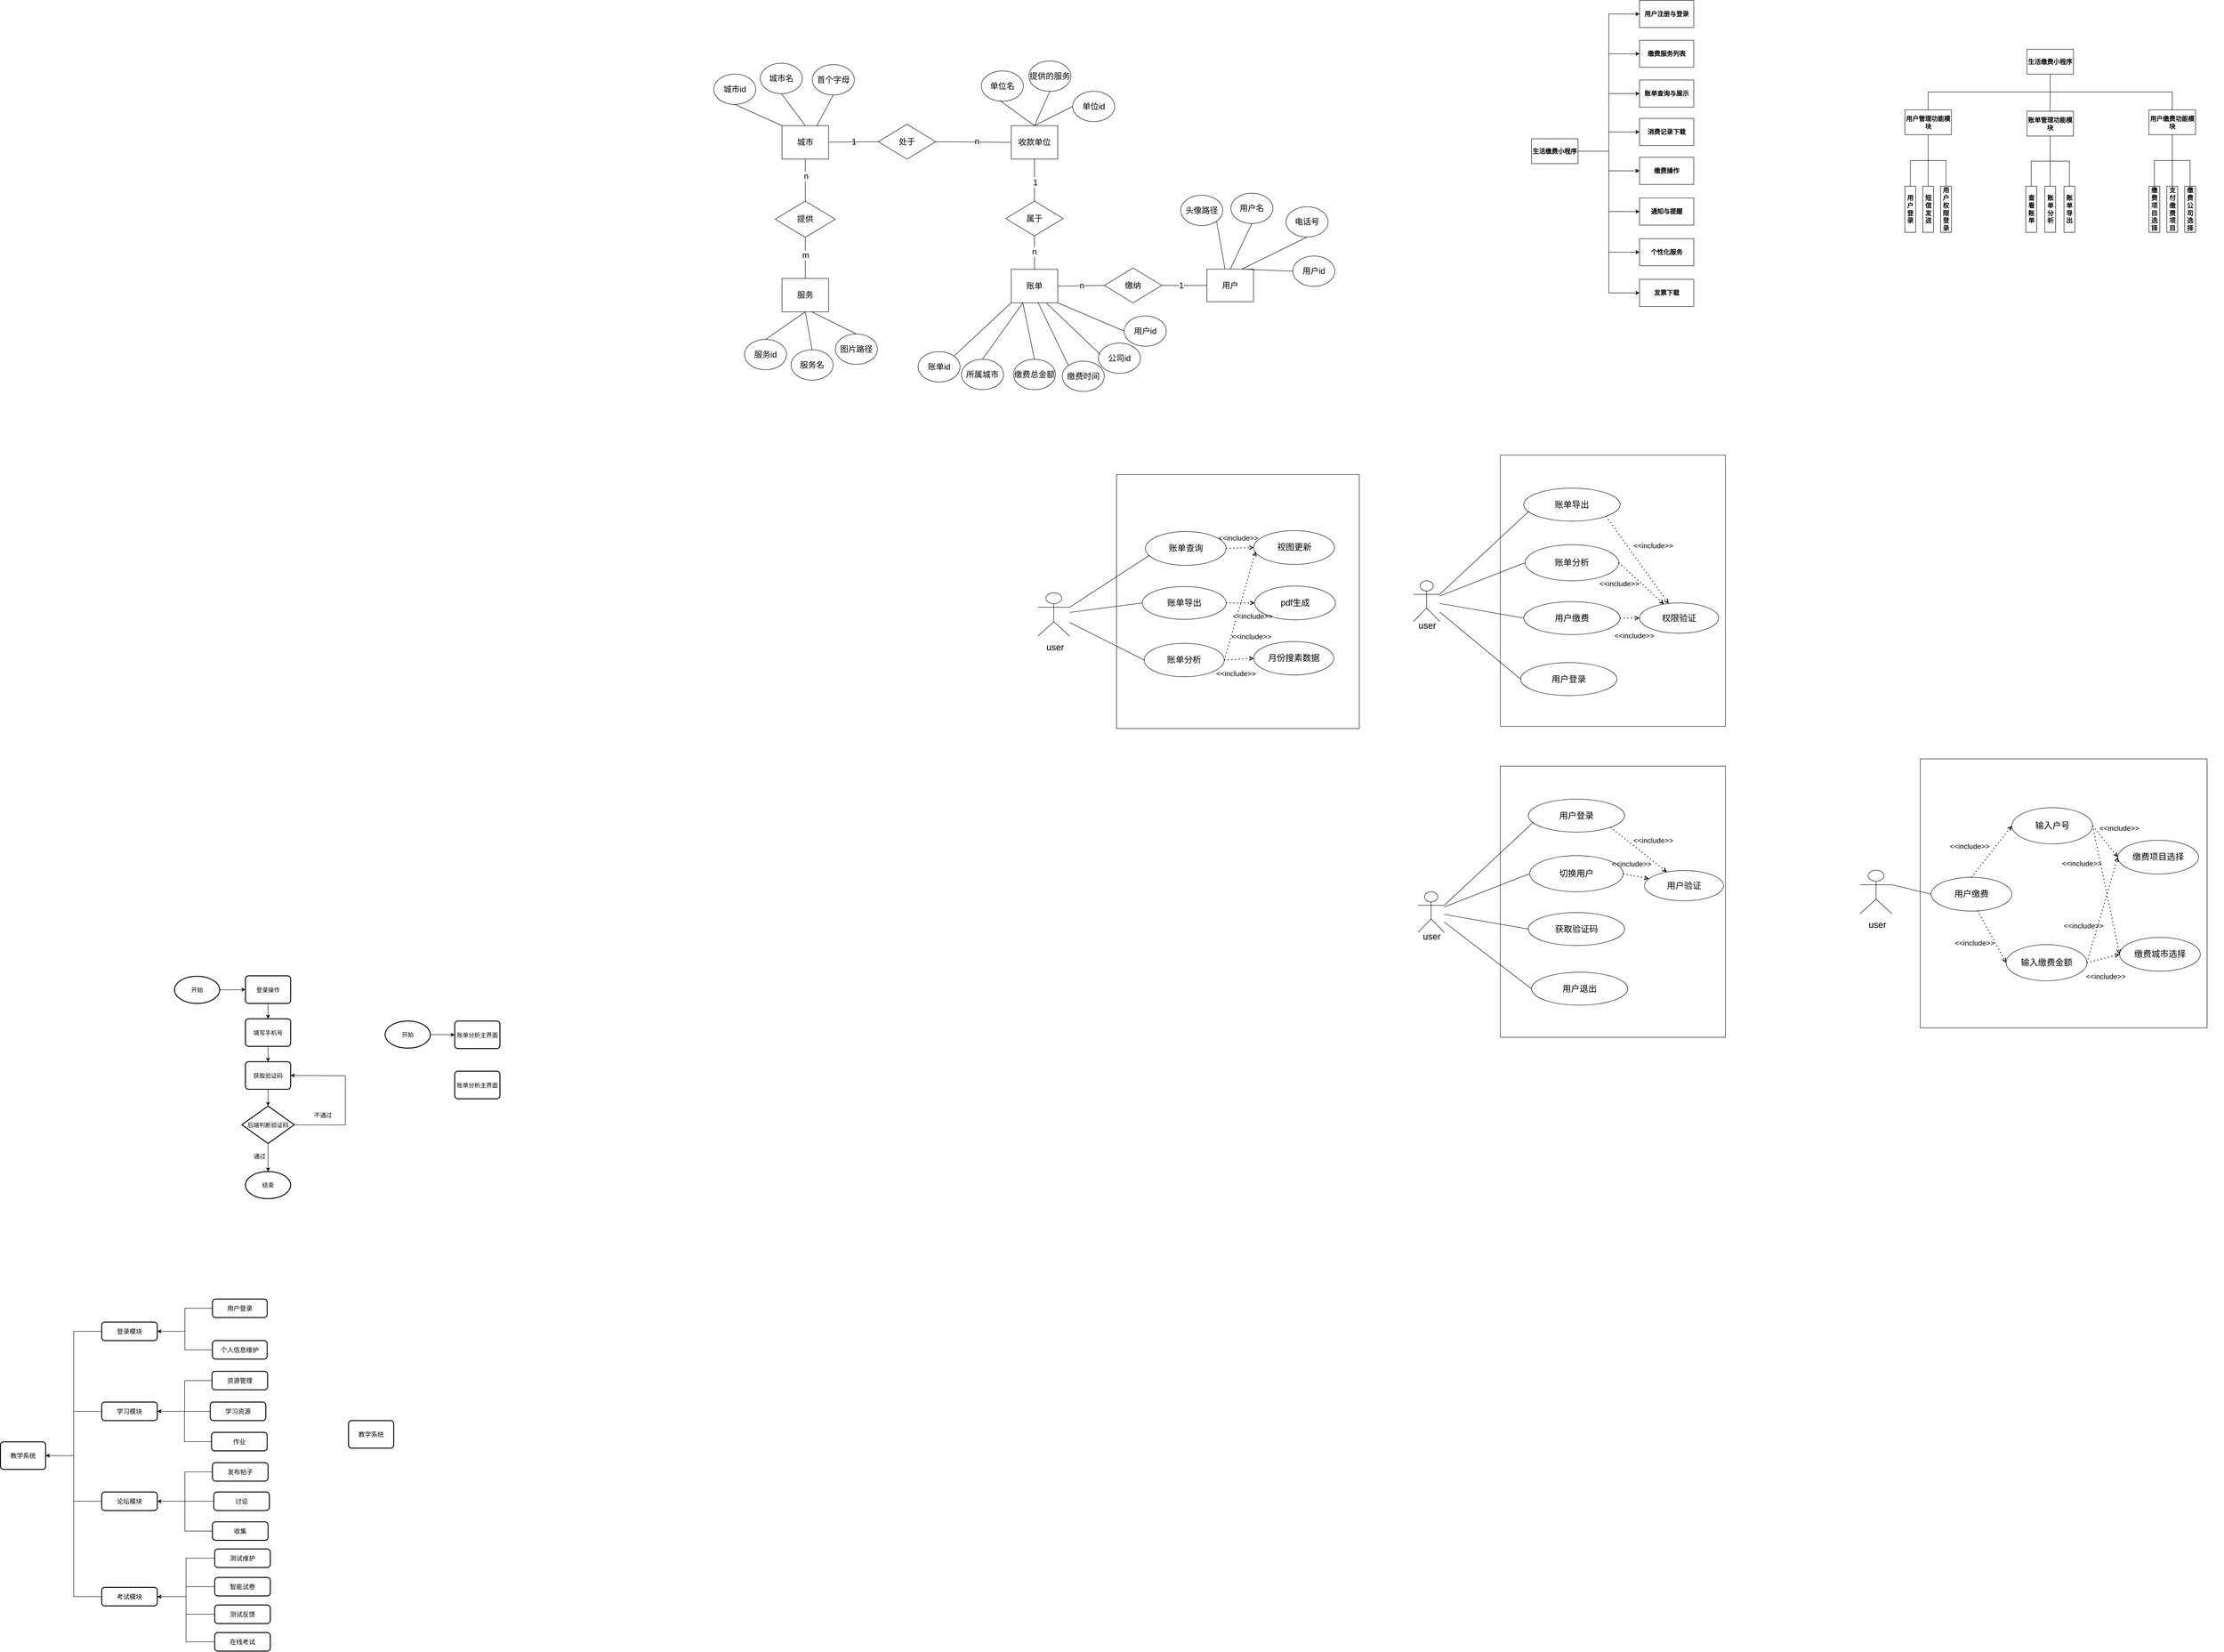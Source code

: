 <mxfile version="24.3.1" type="github">
  <diagram name="第 1 页" id="tUKBxdM7_xL5C1LiaCt_">
    <mxGraphModel dx="5678" dy="492" grid="0" gridSize="10" guides="1" tooltips="1" connect="1" arrows="1" fold="1" page="0" pageScale="1" pageWidth="827" pageHeight="1169" math="0" shadow="0">
      <root>
        <mxCell id="0" />
        <mxCell id="1" parent="0" />
        <mxCell id="L2CVsLjOSn7QCdIP_LNi-9" style="edgeStyle=orthogonalEdgeStyle;rounded=0;orthogonalLoop=1;jettySize=auto;html=1;entryX=0;entryY=0.5;entryDx=0;entryDy=0;" parent="1" source="L2CVsLjOSn7QCdIP_LNi-1" target="L2CVsLjOSn7QCdIP_LNi-2" edge="1">
          <mxGeometry relative="1" as="geometry" />
        </mxCell>
        <mxCell id="L2CVsLjOSn7QCdIP_LNi-10" style="edgeStyle=orthogonalEdgeStyle;rounded=0;orthogonalLoop=1;jettySize=auto;html=1;exitX=1;exitY=0.5;exitDx=0;exitDy=0;entryX=0;entryY=0.5;entryDx=0;entryDy=0;" parent="1" source="L2CVsLjOSn7QCdIP_LNi-1" target="L2CVsLjOSn7QCdIP_LNi-3" edge="1">
          <mxGeometry relative="1" as="geometry" />
        </mxCell>
        <mxCell id="L2CVsLjOSn7QCdIP_LNi-11" style="edgeStyle=orthogonalEdgeStyle;rounded=0;orthogonalLoop=1;jettySize=auto;html=1;exitX=1;exitY=0.5;exitDx=0;exitDy=0;entryX=0;entryY=0.5;entryDx=0;entryDy=0;" parent="1" source="L2CVsLjOSn7QCdIP_LNi-1" target="L2CVsLjOSn7QCdIP_LNi-4" edge="1">
          <mxGeometry relative="1" as="geometry" />
        </mxCell>
        <mxCell id="L2CVsLjOSn7QCdIP_LNi-12" style="edgeStyle=orthogonalEdgeStyle;rounded=0;orthogonalLoop=1;jettySize=auto;html=1;exitX=1;exitY=0.5;exitDx=0;exitDy=0;entryX=0;entryY=0.5;entryDx=0;entryDy=0;" parent="1" source="L2CVsLjOSn7QCdIP_LNi-1" target="L2CVsLjOSn7QCdIP_LNi-5" edge="1">
          <mxGeometry relative="1" as="geometry" />
        </mxCell>
        <mxCell id="L2CVsLjOSn7QCdIP_LNi-13" style="edgeStyle=orthogonalEdgeStyle;rounded=0;orthogonalLoop=1;jettySize=auto;html=1;exitX=1;exitY=0.5;exitDx=0;exitDy=0;entryX=0;entryY=0.5;entryDx=0;entryDy=0;" parent="1" source="L2CVsLjOSn7QCdIP_LNi-1" target="L2CVsLjOSn7QCdIP_LNi-6" edge="1">
          <mxGeometry relative="1" as="geometry" />
        </mxCell>
        <mxCell id="L2CVsLjOSn7QCdIP_LNi-14" style="edgeStyle=orthogonalEdgeStyle;rounded=0;orthogonalLoop=1;jettySize=auto;html=1;exitX=1;exitY=0.5;exitDx=0;exitDy=0;entryX=0;entryY=0.5;entryDx=0;entryDy=0;" parent="1" source="L2CVsLjOSn7QCdIP_LNi-1" target="L2CVsLjOSn7QCdIP_LNi-7" edge="1">
          <mxGeometry relative="1" as="geometry" />
        </mxCell>
        <mxCell id="L2CVsLjOSn7QCdIP_LNi-15" style="edgeStyle=orthogonalEdgeStyle;rounded=0;orthogonalLoop=1;jettySize=auto;html=1;exitX=1;exitY=0.5;exitDx=0;exitDy=0;entryX=0;entryY=0.5;entryDx=0;entryDy=0;" parent="1" source="L2CVsLjOSn7QCdIP_LNi-1" target="L2CVsLjOSn7QCdIP_LNi-8" edge="1">
          <mxGeometry relative="1" as="geometry" />
        </mxCell>
        <mxCell id="v-9v-QomNasKNrCwQyGU-2" style="edgeStyle=orthogonalEdgeStyle;rounded=0;orthogonalLoop=1;jettySize=auto;html=1;exitX=1;exitY=0.5;exitDx=0;exitDy=0;entryX=0;entryY=0.5;entryDx=0;entryDy=0;" parent="1" source="L2CVsLjOSn7QCdIP_LNi-1" target="v-9v-QomNasKNrCwQyGU-1" edge="1">
          <mxGeometry relative="1" as="geometry" />
        </mxCell>
        <mxCell id="L2CVsLjOSn7QCdIP_LNi-1" value="生活缴费小程序" style="rounded=0;whiteSpace=wrap;html=1;fontSize=14;fontStyle=1" parent="1" vertex="1">
          <mxGeometry x="-345" y="934" width="103" height="55" as="geometry" />
        </mxCell>
        <mxCell id="L2CVsLjOSn7QCdIP_LNi-2" value="&lt;p class=&quot;MsoNormal&quot; style=&quot;font-size: 14px;&quot;&gt;&lt;b style=&quot;font-size: 14px;&quot;&gt;&lt;font face=&quot;Segoe UI&quot; style=&quot;font-size: 14px;&quot;&gt;用户注册与登录&lt;/font&gt;&lt;/b&gt;&lt;/p&gt;" style="rounded=0;whiteSpace=wrap;html=1;fontSize=14;" parent="1" vertex="1">
          <mxGeometry x="-106" y="628" width="120" height="60" as="geometry" />
        </mxCell>
        <mxCell id="L2CVsLjOSn7QCdIP_LNi-3" value="&lt;p class=&quot;MsoNormal&quot; style=&quot;font-size: 14px;&quot;&gt;&lt;b style=&quot;font-size: 14px;&quot;&gt;缴费服务列表&lt;/b&gt;&lt;/p&gt;" style="rounded=0;whiteSpace=wrap;html=1;fontSize=14;" parent="1" vertex="1">
          <mxGeometry x="-106" y="716" width="120" height="60" as="geometry" />
        </mxCell>
        <mxCell id="L2CVsLjOSn7QCdIP_LNi-4" value="&lt;p class=&quot;MsoNormal&quot; style=&quot;font-size: 14px;&quot;&gt;&lt;b style=&quot;font-size: 14px;&quot;&gt;账单查询与展示&lt;/b&gt;&lt;/p&gt;" style="rounded=0;whiteSpace=wrap;html=1;fontSize=14;" parent="1" vertex="1">
          <mxGeometry x="-106" y="804" width="120" height="60" as="geometry" />
        </mxCell>
        <mxCell id="L2CVsLjOSn7QCdIP_LNi-5" value="&lt;p class=&quot;MsoNormal&quot; style=&quot;font-size: 14px;&quot;&gt;&lt;b style=&quot;font-size: 14px;&quot;&gt;&lt;font face=&quot;宋体&quot; style=&quot;font-size: 14px;&quot;&gt;消费记录下载&lt;/font&gt;&lt;/b&gt;&lt;/p&gt;" style="rounded=0;whiteSpace=wrap;html=1;fontSize=14;" parent="1" vertex="1">
          <mxGeometry x="-106" y="889" width="120" height="60" as="geometry" />
        </mxCell>
        <mxCell id="L2CVsLjOSn7QCdIP_LNi-6" value="&lt;p class=&quot;MsoNormal&quot; style=&quot;font-size: 14px;&quot;&gt;&lt;b style=&quot;font-size: 14px;&quot;&gt;缴费操作&lt;/b&gt;&lt;/p&gt;" style="rounded=0;whiteSpace=wrap;html=1;fontSize=14;" parent="1" vertex="1">
          <mxGeometry x="-106" y="975" width="120" height="60" as="geometry" />
        </mxCell>
        <mxCell id="L2CVsLjOSn7QCdIP_LNi-7" value="&lt;p class=&quot;MsoNormal&quot; style=&quot;font-size: 14px;&quot;&gt;&lt;b style=&quot;font-size: 14px;&quot;&gt;通知与提醒&lt;/b&gt;&lt;/p&gt;" style="rounded=0;whiteSpace=wrap;html=1;fontSize=14;" parent="1" vertex="1">
          <mxGeometry x="-106" y="1065" width="120" height="60" as="geometry" />
        </mxCell>
        <mxCell id="L2CVsLjOSn7QCdIP_LNi-8" value="&lt;p class=&quot;MsoNormal&quot; style=&quot;font-size: 14px;&quot;&gt;&lt;b style=&quot;font-size: 14px;&quot;&gt;个性化服务&lt;/b&gt;&lt;/p&gt;" style="rounded=0;whiteSpace=wrap;html=1;fontSize=14;" parent="1" vertex="1">
          <mxGeometry x="-106" y="1155" width="120" height="60" as="geometry" />
        </mxCell>
        <mxCell id="v-9v-QomNasKNrCwQyGU-1" value="&lt;p class=&quot;MsoNormal&quot; style=&quot;font-size: 14px;&quot;&gt;&lt;b&gt;发票下载&lt;/b&gt;&lt;/p&gt;" style="rounded=0;whiteSpace=wrap;html=1;fontSize=14;" parent="1" vertex="1">
          <mxGeometry x="-106" y="1245" width="120" height="60" as="geometry" />
        </mxCell>
        <mxCell id="68sZiEqwBh2bfW3YKWfS-41" style="edgeStyle=orthogonalEdgeStyle;rounded=0;orthogonalLoop=1;jettySize=auto;html=1;endArrow=none;endFill=0;" edge="1" parent="1" source="68sZiEqwBh2bfW3YKWfS-1" target="68sZiEqwBh2bfW3YKWfS-3">
          <mxGeometry relative="1" as="geometry" />
        </mxCell>
        <mxCell id="68sZiEqwBh2bfW3YKWfS-42" style="edgeStyle=orthogonalEdgeStyle;rounded=0;orthogonalLoop=1;jettySize=auto;html=1;exitX=0.5;exitY=1;exitDx=0;exitDy=0;endArrow=none;endFill=0;" edge="1" parent="1" source="68sZiEqwBh2bfW3YKWfS-1" target="68sZiEqwBh2bfW3YKWfS-2">
          <mxGeometry relative="1" as="geometry" />
        </mxCell>
        <mxCell id="68sZiEqwBh2bfW3YKWfS-43" style="edgeStyle=orthogonalEdgeStyle;rounded=0;orthogonalLoop=1;jettySize=auto;html=1;exitX=0.5;exitY=1;exitDx=0;exitDy=0;endArrow=none;endFill=0;" edge="1" parent="1" source="68sZiEqwBh2bfW3YKWfS-1" target="68sZiEqwBh2bfW3YKWfS-4">
          <mxGeometry relative="1" as="geometry" />
        </mxCell>
        <mxCell id="68sZiEqwBh2bfW3YKWfS-1" value="生活缴费小程序" style="rounded=0;whiteSpace=wrap;html=1;fontSize=14;fontStyle=1" vertex="1" parent="1">
          <mxGeometry x="751" y="736" width="103" height="55" as="geometry" />
        </mxCell>
        <mxCell id="68sZiEqwBh2bfW3YKWfS-45" style="edgeStyle=orthogonalEdgeStyle;rounded=0;orthogonalLoop=1;jettySize=auto;html=1;exitX=0.5;exitY=1;exitDx=0;exitDy=0;entryX=0.5;entryY=0;entryDx=0;entryDy=0;endArrow=none;endFill=0;" edge="1" parent="1" source="68sZiEqwBh2bfW3YKWfS-2" target="68sZiEqwBh2bfW3YKWfS-17">
          <mxGeometry relative="1" as="geometry" />
        </mxCell>
        <mxCell id="68sZiEqwBh2bfW3YKWfS-46" style="edgeStyle=orthogonalEdgeStyle;rounded=0;orthogonalLoop=1;jettySize=auto;html=1;exitX=0.5;exitY=1;exitDx=0;exitDy=0;entryX=0.5;entryY=0;entryDx=0;entryDy=0;endArrow=none;endFill=0;" edge="1" parent="1" source="68sZiEqwBh2bfW3YKWfS-2" target="68sZiEqwBh2bfW3YKWfS-24">
          <mxGeometry relative="1" as="geometry" />
        </mxCell>
        <mxCell id="68sZiEqwBh2bfW3YKWfS-47" style="edgeStyle=orthogonalEdgeStyle;rounded=0;orthogonalLoop=1;jettySize=auto;html=1;exitX=0.5;exitY=1;exitDx=0;exitDy=0;entryX=0.5;entryY=0;entryDx=0;entryDy=0;endArrow=none;endFill=0;" edge="1" parent="1" source="68sZiEqwBh2bfW3YKWfS-2" target="68sZiEqwBh2bfW3YKWfS-18">
          <mxGeometry relative="1" as="geometry" />
        </mxCell>
        <mxCell id="68sZiEqwBh2bfW3YKWfS-2" value="用户管理功能模块" style="rounded=0;whiteSpace=wrap;html=1;fontSize=14;fontStyle=1" vertex="1" parent="1">
          <mxGeometry x="481" y="870" width="103" height="55" as="geometry" />
        </mxCell>
        <mxCell id="68sZiEqwBh2bfW3YKWfS-48" style="edgeStyle=orthogonalEdgeStyle;rounded=0;orthogonalLoop=1;jettySize=auto;html=1;exitX=0.5;exitY=1;exitDx=0;exitDy=0;entryX=0.5;entryY=0;entryDx=0;entryDy=0;endArrow=none;endFill=0;" edge="1" parent="1" source="68sZiEqwBh2bfW3YKWfS-3" target="68sZiEqwBh2bfW3YKWfS-20">
          <mxGeometry relative="1" as="geometry" />
        </mxCell>
        <mxCell id="68sZiEqwBh2bfW3YKWfS-49" style="edgeStyle=orthogonalEdgeStyle;rounded=0;orthogonalLoop=1;jettySize=auto;html=1;exitX=0.5;exitY=1;exitDx=0;exitDy=0;entryX=0.5;entryY=0;entryDx=0;entryDy=0;endArrow=none;endFill=0;" edge="1" parent="1" source="68sZiEqwBh2bfW3YKWfS-3" target="68sZiEqwBh2bfW3YKWfS-19">
          <mxGeometry relative="1" as="geometry" />
        </mxCell>
        <mxCell id="68sZiEqwBh2bfW3YKWfS-50" style="edgeStyle=orthogonalEdgeStyle;rounded=0;orthogonalLoop=1;jettySize=auto;html=1;exitX=0.5;exitY=1;exitDx=0;exitDy=0;entryX=0.5;entryY=0;entryDx=0;entryDy=0;endArrow=none;endFill=0;" edge="1" parent="1" source="68sZiEqwBh2bfW3YKWfS-3" target="68sZiEqwBh2bfW3YKWfS-21">
          <mxGeometry relative="1" as="geometry" />
        </mxCell>
        <mxCell id="68sZiEqwBh2bfW3YKWfS-3" value="账单管理功能模块" style="rounded=0;whiteSpace=wrap;html=1;fontSize=14;fontStyle=1" vertex="1" parent="1">
          <mxGeometry x="751" y="873" width="103" height="55" as="geometry" />
        </mxCell>
        <mxCell id="68sZiEqwBh2bfW3YKWfS-52" style="edgeStyle=orthogonalEdgeStyle;rounded=0;orthogonalLoop=1;jettySize=auto;html=1;exitX=0.5;exitY=1;exitDx=0;exitDy=0;entryX=0.5;entryY=0;entryDx=0;entryDy=0;endArrow=none;endFill=0;" edge="1" parent="1" source="68sZiEqwBh2bfW3YKWfS-4" target="68sZiEqwBh2bfW3YKWfS-14">
          <mxGeometry relative="1" as="geometry" />
        </mxCell>
        <mxCell id="68sZiEqwBh2bfW3YKWfS-53" style="edgeStyle=orthogonalEdgeStyle;rounded=0;orthogonalLoop=1;jettySize=auto;html=1;exitX=0.5;exitY=1;exitDx=0;exitDy=0;entryX=0.5;entryY=0;entryDx=0;entryDy=0;endArrow=none;endFill=0;" edge="1" parent="1" source="68sZiEqwBh2bfW3YKWfS-4" target="68sZiEqwBh2bfW3YKWfS-12">
          <mxGeometry relative="1" as="geometry" />
        </mxCell>
        <mxCell id="68sZiEqwBh2bfW3YKWfS-54" style="edgeStyle=orthogonalEdgeStyle;rounded=0;orthogonalLoop=1;jettySize=auto;html=1;exitX=0.5;exitY=1;exitDx=0;exitDy=0;entryX=0.5;entryY=0;entryDx=0;entryDy=0;endArrow=none;endFill=0;" edge="1" parent="1" source="68sZiEqwBh2bfW3YKWfS-4" target="68sZiEqwBh2bfW3YKWfS-13">
          <mxGeometry relative="1" as="geometry" />
        </mxCell>
        <mxCell id="68sZiEqwBh2bfW3YKWfS-4" value="用户缴费功能模块" style="rounded=0;whiteSpace=wrap;html=1;fontSize=14;fontStyle=1" vertex="1" parent="1">
          <mxGeometry x="1021" y="870" width="103" height="55" as="geometry" />
        </mxCell>
        <mxCell id="68sZiEqwBh2bfW3YKWfS-12" value="缴费项目选择" style="rounded=0;whiteSpace=wrap;html=1;fontSize=14;fontStyle=1" vertex="1" parent="1">
          <mxGeometry x="1021" y="1039" width="24" height="102" as="geometry" />
        </mxCell>
        <mxCell id="68sZiEqwBh2bfW3YKWfS-13" value="缴费公司选择" style="rounded=0;whiteSpace=wrap;html=1;fontSize=14;fontStyle=1" vertex="1" parent="1">
          <mxGeometry x="1100" y="1039" width="24" height="102" as="geometry" />
        </mxCell>
        <mxCell id="68sZiEqwBh2bfW3YKWfS-14" value="支付缴费项目" style="rounded=0;whiteSpace=wrap;html=1;fontSize=14;fontStyle=1" vertex="1" parent="1">
          <mxGeometry x="1060.5" y="1039" width="24" height="102" as="geometry" />
        </mxCell>
        <mxCell id="68sZiEqwBh2bfW3YKWfS-17" value="用户登录" style="rounded=0;whiteSpace=wrap;html=1;fontSize=14;fontStyle=1" vertex="1" parent="1">
          <mxGeometry x="481" y="1039" width="24" height="102" as="geometry" />
        </mxCell>
        <mxCell id="68sZiEqwBh2bfW3YKWfS-18" value="用户权限登录" style="rounded=0;whiteSpace=wrap;html=1;fontSize=14;fontStyle=1" vertex="1" parent="1">
          <mxGeometry x="560" y="1039" width="24" height="102" as="geometry" />
        </mxCell>
        <mxCell id="68sZiEqwBh2bfW3YKWfS-19" value="查看账单" style="rounded=0;whiteSpace=wrap;html=1;fontSize=14;fontStyle=1" vertex="1" parent="1">
          <mxGeometry x="748.5" y="1039" width="24" height="102" as="geometry" />
        </mxCell>
        <mxCell id="68sZiEqwBh2bfW3YKWfS-20" value="账单分析" style="rounded=0;whiteSpace=wrap;html=1;fontSize=14;fontStyle=1" vertex="1" parent="1">
          <mxGeometry x="790.5" y="1039" width="24" height="102" as="geometry" />
        </mxCell>
        <mxCell id="68sZiEqwBh2bfW3YKWfS-21" value="账单导出" style="rounded=0;whiteSpace=wrap;html=1;fontSize=14;fontStyle=1" vertex="1" parent="1">
          <mxGeometry x="833" y="1039" width="24" height="102" as="geometry" />
        </mxCell>
        <mxCell id="68sZiEqwBh2bfW3YKWfS-24" value="短信发送" style="rounded=0;whiteSpace=wrap;html=1;fontSize=14;fontStyle=1" vertex="1" parent="1">
          <mxGeometry x="520.5" y="1039" width="24" height="102" as="geometry" />
        </mxCell>
        <mxCell id="68sZiEqwBh2bfW3YKWfS-88" style="edgeStyle=orthogonalEdgeStyle;rounded=0;orthogonalLoop=1;jettySize=auto;html=1;endArrow=none;endFill=0;fontSize=18;" edge="1" parent="1" source="68sZiEqwBh2bfW3YKWfS-55" target="68sZiEqwBh2bfW3YKWfS-87">
          <mxGeometry relative="1" as="geometry" />
        </mxCell>
        <mxCell id="68sZiEqwBh2bfW3YKWfS-90" value="n" style="edgeLabel;html=1;align=center;verticalAlign=middle;resizable=0;points=[];fontSize=18;" vertex="1" connectable="0" parent="68sZiEqwBh2bfW3YKWfS-88">
          <mxGeometry x="-0.189" y="1" relative="1" as="geometry">
            <mxPoint as="offset" />
          </mxGeometry>
        </mxCell>
        <mxCell id="68sZiEqwBh2bfW3YKWfS-55" value="城市" style="rounded=0;whiteSpace=wrap;html=1;fontSize=18;" vertex="1" parent="1">
          <mxGeometry x="-2003" y="905" width="103" height="74" as="geometry" />
        </mxCell>
        <mxCell id="68sZiEqwBh2bfW3YKWfS-56" value="服务" style="rounded=0;whiteSpace=wrap;html=1;fontSize=18;" vertex="1" parent="1">
          <mxGeometry x="-2003" y="1243" width="103" height="74" as="geometry" />
        </mxCell>
        <mxCell id="68sZiEqwBh2bfW3YKWfS-57" value="收款单位" style="rounded=0;whiteSpace=wrap;html=1;fontSize=18;" vertex="1" parent="1">
          <mxGeometry x="-1496" y="905" width="103" height="74" as="geometry" />
        </mxCell>
        <mxCell id="68sZiEqwBh2bfW3YKWfS-58" value="用户" style="rounded=0;whiteSpace=wrap;html=1;fontSize=18;" vertex="1" parent="1">
          <mxGeometry x="-1063" y="1222.5" width="103" height="72" as="geometry" />
        </mxCell>
        <mxCell id="68sZiEqwBh2bfW3YKWfS-59" value="账单" style="rounded=0;whiteSpace=wrap;html=1;fontSize=18;" vertex="1" parent="1">
          <mxGeometry x="-1496" y="1223" width="103" height="74" as="geometry" />
        </mxCell>
        <mxCell id="68sZiEqwBh2bfW3YKWfS-60" value="城市id" style="ellipse;whiteSpace=wrap;html=1;fontSize=18;" vertex="1" parent="1">
          <mxGeometry x="-2154" y="791" width="93" height="67" as="geometry" />
        </mxCell>
        <mxCell id="68sZiEqwBh2bfW3YKWfS-61" value="城市名" style="ellipse;whiteSpace=wrap;html=1;fontSize=18;" vertex="1" parent="1">
          <mxGeometry x="-2051" y="767" width="93" height="67" as="geometry" />
        </mxCell>
        <mxCell id="68sZiEqwBh2bfW3YKWfS-62" value="服务id" style="ellipse;whiteSpace=wrap;html=1;fontSize=18;" vertex="1" parent="1">
          <mxGeometry x="-2086" y="1378" width="93" height="67" as="geometry" />
        </mxCell>
        <mxCell id="68sZiEqwBh2bfW3YKWfS-63" value="用户id" style="ellipse;whiteSpace=wrap;html=1;fontSize=18;" vertex="1" parent="1">
          <mxGeometry x="-873" y="1193.5" width="93" height="67" as="geometry" />
        </mxCell>
        <mxCell id="68sZiEqwBh2bfW3YKWfS-64" value="所属城市" style="ellipse;whiteSpace=wrap;html=1;fontSize=18;" vertex="1" parent="1">
          <mxGeometry x="-1606" y="1422" width="93" height="67" as="geometry" />
        </mxCell>
        <mxCell id="68sZiEqwBh2bfW3YKWfS-65" value="账单id" style="ellipse;whiteSpace=wrap;html=1;fontSize=18;" vertex="1" parent="1">
          <mxGeometry x="-1702" y="1405" width="93" height="67" as="geometry" />
        </mxCell>
        <mxCell id="68sZiEqwBh2bfW3YKWfS-66" value="单位id" style="ellipse;whiteSpace=wrap;html=1;fontSize=18;" vertex="1" parent="1">
          <mxGeometry x="-1360" y="829" width="93" height="67" as="geometry" />
        </mxCell>
        <mxCell id="68sZiEqwBh2bfW3YKWfS-67" value="首个字母" style="ellipse;whiteSpace=wrap;html=1;fontSize=18;" vertex="1" parent="1">
          <mxGeometry x="-1936" y="770" width="93" height="67" as="geometry" />
        </mxCell>
        <mxCell id="68sZiEqwBh2bfW3YKWfS-68" value="单位名" style="ellipse;whiteSpace=wrap;html=1;fontSize=18;" vertex="1" parent="1">
          <mxGeometry x="-1562" y="784" width="93" height="67" as="geometry" />
        </mxCell>
        <mxCell id="68sZiEqwBh2bfW3YKWfS-69" value="用户名" style="ellipse;whiteSpace=wrap;html=1;fontSize=18;" vertex="1" parent="1">
          <mxGeometry x="-1010" y="1054.5" width="93" height="67" as="geometry" />
        </mxCell>
        <mxCell id="68sZiEqwBh2bfW3YKWfS-70" value="图片路径" style="ellipse;whiteSpace=wrap;html=1;fontSize=18;" vertex="1" parent="1">
          <mxGeometry x="-1885" y="1366" width="93" height="67" as="geometry" />
        </mxCell>
        <mxCell id="68sZiEqwBh2bfW3YKWfS-71" value="服务名" style="ellipse;whiteSpace=wrap;html=1;fontSize=18;" vertex="1" parent="1">
          <mxGeometry x="-1983" y="1401" width="93" height="67" as="geometry" />
        </mxCell>
        <mxCell id="68sZiEqwBh2bfW3YKWfS-72" value="电话号" style="ellipse;whiteSpace=wrap;html=1;fontSize=18;" vertex="1" parent="1">
          <mxGeometry x="-888" y="1084.5" width="93" height="67" as="geometry" />
        </mxCell>
        <mxCell id="68sZiEqwBh2bfW3YKWfS-73" value="提供的服务" style="ellipse;whiteSpace=wrap;html=1;fontSize=18;" vertex="1" parent="1">
          <mxGeometry x="-1457" y="762" width="93" height="67" as="geometry" />
        </mxCell>
        <mxCell id="68sZiEqwBh2bfW3YKWfS-74" value="头像路径" style="ellipse;whiteSpace=wrap;html=1;fontSize=18;" vertex="1" parent="1">
          <mxGeometry x="-1121" y="1059" width="93" height="67" as="geometry" />
        </mxCell>
        <mxCell id="68sZiEqwBh2bfW3YKWfS-79" value="用户id" style="ellipse;whiteSpace=wrap;html=1;fontSize=18;" vertex="1" parent="1">
          <mxGeometry x="-1246" y="1326" width="93" height="67" as="geometry" />
        </mxCell>
        <mxCell id="68sZiEqwBh2bfW3YKWfS-80" value="缴费时间" style="ellipse;whiteSpace=wrap;html=1;fontSize=18;" vertex="1" parent="1">
          <mxGeometry x="-1383" y="1426" width="93" height="67" as="geometry" />
        </mxCell>
        <mxCell id="68sZiEqwBh2bfW3YKWfS-81" value="公司id" style="ellipse;whiteSpace=wrap;html=1;fontSize=18;" vertex="1" parent="1">
          <mxGeometry x="-1303" y="1386" width="93" height="67" as="geometry" />
        </mxCell>
        <mxCell id="68sZiEqwBh2bfW3YKWfS-82" value="缴费总金额" style="ellipse;whiteSpace=wrap;html=1;fontSize=18;" vertex="1" parent="1">
          <mxGeometry x="-1491" y="1422" width="93" height="67" as="geometry" />
        </mxCell>
        <mxCell id="68sZiEqwBh2bfW3YKWfS-84" value="" style="endArrow=none;html=1;rounded=0;entryX=0.5;entryY=1;entryDx=0;entryDy=0;exitX=0;exitY=0;exitDx=0;exitDy=0;fontSize=18;" edge="1" parent="1" source="68sZiEqwBh2bfW3YKWfS-55" target="68sZiEqwBh2bfW3YKWfS-60">
          <mxGeometry width="50" height="50" relative="1" as="geometry">
            <mxPoint x="-2105" y="1075" as="sourcePoint" />
            <mxPoint x="-2055" y="1025" as="targetPoint" />
          </mxGeometry>
        </mxCell>
        <mxCell id="68sZiEqwBh2bfW3YKWfS-85" value="" style="endArrow=none;html=1;rounded=0;entryX=0.5;entryY=1;entryDx=0;entryDy=0;exitX=0.5;exitY=0;exitDx=0;exitDy=0;fontSize=18;" edge="1" parent="1" source="68sZiEqwBh2bfW3YKWfS-55" target="68sZiEqwBh2bfW3YKWfS-61">
          <mxGeometry width="50" height="50" relative="1" as="geometry">
            <mxPoint x="-1837" y="958" as="sourcePoint" />
            <mxPoint x="-1787" y="908" as="targetPoint" />
          </mxGeometry>
        </mxCell>
        <mxCell id="68sZiEqwBh2bfW3YKWfS-86" value="" style="endArrow=none;html=1;rounded=0;entryX=0.5;entryY=1;entryDx=0;entryDy=0;exitX=0.75;exitY=0;exitDx=0;exitDy=0;fontSize=18;" edge="1" parent="1" source="68sZiEqwBh2bfW3YKWfS-55" target="68sZiEqwBh2bfW3YKWfS-67">
          <mxGeometry width="50" height="50" relative="1" as="geometry">
            <mxPoint x="-1493" y="1012" as="sourcePoint" />
            <mxPoint x="-1443" y="962" as="targetPoint" />
          </mxGeometry>
        </mxCell>
        <mxCell id="68sZiEqwBh2bfW3YKWfS-89" style="edgeStyle=orthogonalEdgeStyle;rounded=0;orthogonalLoop=1;jettySize=auto;html=1;exitX=0.5;exitY=1;exitDx=0;exitDy=0;endArrow=none;endFill=0;fontSize=18;" edge="1" parent="1" source="68sZiEqwBh2bfW3YKWfS-87" target="68sZiEqwBh2bfW3YKWfS-56">
          <mxGeometry relative="1" as="geometry" />
        </mxCell>
        <mxCell id="68sZiEqwBh2bfW3YKWfS-91" value="m" style="edgeLabel;html=1;align=center;verticalAlign=middle;resizable=0;points=[];fontSize=18;" vertex="1" connectable="0" parent="68sZiEqwBh2bfW3YKWfS-89">
          <mxGeometry x="-0.109" relative="1" as="geometry">
            <mxPoint y="-1" as="offset" />
          </mxGeometry>
        </mxCell>
        <mxCell id="68sZiEqwBh2bfW3YKWfS-87" value="提供" style="rhombus;whiteSpace=wrap;html=1;fontSize=18;" vertex="1" parent="1">
          <mxGeometry x="-2018" y="1072" width="133" height="80" as="geometry" />
        </mxCell>
        <mxCell id="68sZiEqwBh2bfW3YKWfS-92" value="" style="endArrow=none;html=1;rounded=0;entryX=0.5;entryY=1;entryDx=0;entryDy=0;exitX=0.5;exitY=0;exitDx=0;exitDy=0;fontSize=18;" edge="1" parent="1" source="68sZiEqwBh2bfW3YKWfS-62" target="68sZiEqwBh2bfW3YKWfS-56">
          <mxGeometry width="50" height="50" relative="1" as="geometry">
            <mxPoint x="-2178" y="1344" as="sourcePoint" />
            <mxPoint x="-2128" y="1294" as="targetPoint" />
          </mxGeometry>
        </mxCell>
        <mxCell id="68sZiEqwBh2bfW3YKWfS-93" value="" style="endArrow=none;html=1;rounded=0;entryX=0.5;entryY=1;entryDx=0;entryDy=0;exitX=0.5;exitY=0;exitDx=0;exitDy=0;fontSize=18;" edge="1" parent="1" source="68sZiEqwBh2bfW3YKWfS-71" target="68sZiEqwBh2bfW3YKWfS-56">
          <mxGeometry width="50" height="50" relative="1" as="geometry">
            <mxPoint x="-1978" y="1580" as="sourcePoint" />
            <mxPoint x="-1928" y="1530" as="targetPoint" />
          </mxGeometry>
        </mxCell>
        <mxCell id="68sZiEqwBh2bfW3YKWfS-94" value="" style="endArrow=none;html=1;rounded=0;entryX=0.633;entryY=0.996;entryDx=0;entryDy=0;entryPerimeter=0;exitX=0.5;exitY=0;exitDx=0;exitDy=0;fontSize=18;" edge="1" parent="1" source="68sZiEqwBh2bfW3YKWfS-70" target="68sZiEqwBh2bfW3YKWfS-56">
          <mxGeometry width="50" height="50" relative="1" as="geometry">
            <mxPoint x="-1827" y="1379" as="sourcePoint" />
            <mxPoint x="-1777" y="1329" as="targetPoint" />
          </mxGeometry>
        </mxCell>
        <mxCell id="68sZiEqwBh2bfW3YKWfS-95" value="" style="endArrow=none;html=1;rounded=0;entryX=1;entryY=1;entryDx=0;entryDy=0;exitX=0.388;exitY=0;exitDx=0;exitDy=0;exitPerimeter=0;fontSize=18;" edge="1" parent="1" source="68sZiEqwBh2bfW3YKWfS-58" target="68sZiEqwBh2bfW3YKWfS-74">
          <mxGeometry width="50" height="50" relative="1" as="geometry">
            <mxPoint x="-1171" y="1338.5" as="sourcePoint" />
            <mxPoint x="-1121" y="1288.5" as="targetPoint" />
          </mxGeometry>
        </mxCell>
        <mxCell id="68sZiEqwBh2bfW3YKWfS-96" value="" style="endArrow=none;html=1;rounded=0;entryX=0.5;entryY=1;entryDx=0;entryDy=0;exitX=0.5;exitY=0;exitDx=0;exitDy=0;fontSize=18;" edge="1" parent="1" source="68sZiEqwBh2bfW3YKWfS-58" target="68sZiEqwBh2bfW3YKWfS-69">
          <mxGeometry width="50" height="50" relative="1" as="geometry">
            <mxPoint x="-1117" y="1435.5" as="sourcePoint" />
            <mxPoint x="-1067" y="1385.5" as="targetPoint" />
          </mxGeometry>
        </mxCell>
        <mxCell id="68sZiEqwBh2bfW3YKWfS-97" value="" style="endArrow=none;html=1;rounded=0;entryX=0.5;entryY=1;entryDx=0;entryDy=0;exitX=0.75;exitY=0;exitDx=0;exitDy=0;fontSize=18;" edge="1" parent="1" source="68sZiEqwBh2bfW3YKWfS-58" target="68sZiEqwBh2bfW3YKWfS-72">
          <mxGeometry width="50" height="50" relative="1" as="geometry">
            <mxPoint x="-1024" y="1409.5" as="sourcePoint" />
            <mxPoint x="-974" y="1359.5" as="targetPoint" />
          </mxGeometry>
        </mxCell>
        <mxCell id="68sZiEqwBh2bfW3YKWfS-98" value="" style="endArrow=none;html=1;rounded=0;entryX=0;entryY=0.5;entryDx=0;entryDy=0;exitX=0.75;exitY=0;exitDx=0;exitDy=0;fontSize=18;" edge="1" parent="1" source="68sZiEqwBh2bfW3YKWfS-58" target="68sZiEqwBh2bfW3YKWfS-63">
          <mxGeometry width="50" height="50" relative="1" as="geometry">
            <mxPoint x="-973" y="1394.5" as="sourcePoint" />
            <mxPoint x="-923" y="1344.5" as="targetPoint" />
          </mxGeometry>
        </mxCell>
        <mxCell id="68sZiEqwBh2bfW3YKWfS-99" value="" style="endArrow=none;html=1;rounded=0;entryX=0.433;entryY=0.97;entryDx=0;entryDy=0;entryPerimeter=0;exitX=0.5;exitY=0;exitDx=0;exitDy=0;fontSize=18;" edge="1" parent="1" source="68sZiEqwBh2bfW3YKWfS-57" target="68sZiEqwBh2bfW3YKWfS-68">
          <mxGeometry width="50" height="50" relative="1" as="geometry">
            <mxPoint x="-1471" y="885" as="sourcePoint" />
            <mxPoint x="-1421" y="835" as="targetPoint" />
          </mxGeometry>
        </mxCell>
        <mxCell id="68sZiEqwBh2bfW3YKWfS-100" value="" style="endArrow=none;html=1;rounded=0;entryX=0.5;entryY=1;entryDx=0;entryDy=0;exitX=0.5;exitY=0;exitDx=0;exitDy=0;fontSize=18;" edge="1" parent="1" source="68sZiEqwBh2bfW3YKWfS-57" target="68sZiEqwBh2bfW3YKWfS-73">
          <mxGeometry width="50" height="50" relative="1" as="geometry">
            <mxPoint x="-1557" y="1150" as="sourcePoint" />
            <mxPoint x="-1507" y="1100" as="targetPoint" />
          </mxGeometry>
        </mxCell>
        <mxCell id="68sZiEqwBh2bfW3YKWfS-101" value="" style="endArrow=none;html=1;rounded=0;entryX=0;entryY=0.5;entryDx=0;entryDy=0;exitX=0.5;exitY=0;exitDx=0;exitDy=0;fontSize=18;" edge="1" parent="1" source="68sZiEqwBh2bfW3YKWfS-57" target="68sZiEqwBh2bfW3YKWfS-66">
          <mxGeometry width="50" height="50" relative="1" as="geometry">
            <mxPoint x="-1404" y="1087" as="sourcePoint" />
            <mxPoint x="-1354" y="1037" as="targetPoint" />
          </mxGeometry>
        </mxCell>
        <mxCell id="68sZiEqwBh2bfW3YKWfS-102" value="处于" style="rhombus;whiteSpace=wrap;html=1;fontSize=18;direction=west;" vertex="1" parent="1">
          <mxGeometry x="-1790" y="902" width="127" height="77" as="geometry" />
        </mxCell>
        <mxCell id="68sZiEqwBh2bfW3YKWfS-103" value="" style="endArrow=none;html=1;rounded=0;entryX=1;entryY=0.5;entryDx=0;entryDy=0;fontSize=18;" edge="1" parent="1" source="68sZiEqwBh2bfW3YKWfS-55" target="68sZiEqwBh2bfW3YKWfS-102">
          <mxGeometry width="50" height="50" relative="1" as="geometry">
            <mxPoint x="-1817" y="1074" as="sourcePoint" />
            <mxPoint x="-1767" y="1024" as="targetPoint" />
          </mxGeometry>
        </mxCell>
        <mxCell id="68sZiEqwBh2bfW3YKWfS-104" value="1" style="text;html=1;align=center;verticalAlign=middle;resizable=0;points=[];autosize=1;strokeColor=none;fillColor=none;fontSize=18;" vertex="1" parent="1">
          <mxGeometry x="-1858" y="924" width="28" height="34" as="geometry" />
        </mxCell>
        <mxCell id="68sZiEqwBh2bfW3YKWfS-105" value="" style="endArrow=none;html=1;rounded=0;entryX=0;entryY=0.5;entryDx=0;entryDy=0;exitX=0;exitY=0.5;exitDx=0;exitDy=0;fontSize=18;" edge="1" parent="1" source="68sZiEqwBh2bfW3YKWfS-102" target="68sZiEqwBh2bfW3YKWfS-57">
          <mxGeometry width="50" height="50" relative="1" as="geometry">
            <mxPoint x="-1612" y="1124" as="sourcePoint" />
            <mxPoint x="-1562" y="1074" as="targetPoint" />
          </mxGeometry>
        </mxCell>
        <mxCell id="68sZiEqwBh2bfW3YKWfS-106" value="n" style="edgeLabel;html=1;align=center;verticalAlign=middle;resizable=0;points=[];fontSize=18;" vertex="1" connectable="0" parent="68sZiEqwBh2bfW3YKWfS-105">
          <mxGeometry x="0.108" y="-2" relative="1" as="geometry">
            <mxPoint x="-2" y="-4" as="offset" />
          </mxGeometry>
        </mxCell>
        <mxCell id="68sZiEqwBh2bfW3YKWfS-107" value="属于" style="rhombus;whiteSpace=wrap;html=1;fontSize=18;direction=west;" vertex="1" parent="1">
          <mxGeometry x="-1508" y="1072" width="127" height="77" as="geometry" />
        </mxCell>
        <mxCell id="68sZiEqwBh2bfW3YKWfS-108" value="" style="endArrow=none;html=1;rounded=0;entryX=0.25;entryY=1;entryDx=0;entryDy=0;exitX=0.5;exitY=0;exitDx=0;exitDy=0;fontSize=18;" edge="1" parent="1" source="68sZiEqwBh2bfW3YKWfS-64" target="68sZiEqwBh2bfW3YKWfS-59">
          <mxGeometry width="50" height="50" relative="1" as="geometry">
            <mxPoint x="-1509" y="1461" as="sourcePoint" />
            <mxPoint x="-1459" y="1411" as="targetPoint" />
          </mxGeometry>
        </mxCell>
        <mxCell id="68sZiEqwBh2bfW3YKWfS-109" value="" style="endArrow=none;html=1;rounded=0;entryX=0.25;entryY=1;entryDx=0;entryDy=0;exitX=0.5;exitY=0;exitDx=0;exitDy=0;fontSize=18;" edge="1" parent="1" source="68sZiEqwBh2bfW3YKWfS-82" target="68sZiEqwBh2bfW3YKWfS-59">
          <mxGeometry width="50" height="50" relative="1" as="geometry">
            <mxPoint x="-1342" y="1486" as="sourcePoint" />
            <mxPoint x="-1292" y="1436" as="targetPoint" />
          </mxGeometry>
        </mxCell>
        <mxCell id="68sZiEqwBh2bfW3YKWfS-110" value="" style="endArrow=none;html=1;rounded=0;entryX=0.575;entryY=0.982;entryDx=0;entryDy=0;entryPerimeter=0;exitX=0;exitY=0;exitDx=0;exitDy=0;fontSize=18;" edge="1" parent="1" source="68sZiEqwBh2bfW3YKWfS-80" target="68sZiEqwBh2bfW3YKWfS-59">
          <mxGeometry width="50" height="50" relative="1" as="geometry">
            <mxPoint x="-1298" y="1371" as="sourcePoint" />
            <mxPoint x="-1248" y="1321" as="targetPoint" />
          </mxGeometry>
        </mxCell>
        <mxCell id="68sZiEqwBh2bfW3YKWfS-111" value="" style="endArrow=none;html=1;rounded=0;entryX=0.75;entryY=1;entryDx=0;entryDy=0;exitX=0.039;exitY=0.371;exitDx=0;exitDy=0;exitPerimeter=0;fontSize=18;" edge="1" parent="1" source="68sZiEqwBh2bfW3YKWfS-81" target="68sZiEqwBh2bfW3YKWfS-59">
          <mxGeometry width="50" height="50" relative="1" as="geometry">
            <mxPoint x="-1319" y="1316" as="sourcePoint" />
            <mxPoint x="-1269" y="1266" as="targetPoint" />
          </mxGeometry>
        </mxCell>
        <mxCell id="68sZiEqwBh2bfW3YKWfS-112" value="" style="endArrow=none;html=1;rounded=0;entryX=1;entryY=1;entryDx=0;entryDy=0;exitX=0;exitY=0.5;exitDx=0;exitDy=0;fontSize=18;" edge="1" parent="1" source="68sZiEqwBh2bfW3YKWfS-79" target="68sZiEqwBh2bfW3YKWfS-59">
          <mxGeometry width="50" height="50" relative="1" as="geometry">
            <mxPoint x="-1285" y="1273" as="sourcePoint" />
            <mxPoint x="-1235" y="1223" as="targetPoint" />
          </mxGeometry>
        </mxCell>
        <mxCell id="68sZiEqwBh2bfW3YKWfS-113" value="" style="endArrow=none;html=1;rounded=0;exitX=0;exitY=1;exitDx=0;exitDy=0;entryX=1;entryY=0;entryDx=0;entryDy=0;fontSize=18;" edge="1" parent="1" source="68sZiEqwBh2bfW3YKWfS-59" target="68sZiEqwBh2bfW3YKWfS-65">
          <mxGeometry width="50" height="50" relative="1" as="geometry">
            <mxPoint x="-1351" y="1293" as="sourcePoint" />
            <mxPoint x="-1627" y="1363" as="targetPoint" />
          </mxGeometry>
        </mxCell>
        <mxCell id="68sZiEqwBh2bfW3YKWfS-116" value="" style="endArrow=none;html=1;rounded=0;entryX=0.5;entryY=1;entryDx=0;entryDy=0;exitX=0.5;exitY=1;exitDx=0;exitDy=0;fontSize=18;" edge="1" parent="1" source="68sZiEqwBh2bfW3YKWfS-107" target="68sZiEqwBh2bfW3YKWfS-57">
          <mxGeometry width="50" height="50" relative="1" as="geometry">
            <mxPoint x="-1282" y="1106" as="sourcePoint" />
            <mxPoint x="-1232" y="1056" as="targetPoint" />
          </mxGeometry>
        </mxCell>
        <mxCell id="68sZiEqwBh2bfW3YKWfS-117" value="1" style="edgeLabel;html=1;align=center;verticalAlign=middle;resizable=0;points=[];fontSize=18;" vertex="1" connectable="0" parent="68sZiEqwBh2bfW3YKWfS-116">
          <mxGeometry x="-0.083" relative="1" as="geometry">
            <mxPoint y="-1" as="offset" />
          </mxGeometry>
        </mxCell>
        <mxCell id="68sZiEqwBh2bfW3YKWfS-120" value="&lt;font style=&quot;font-size: 18px;&quot;&gt;1&lt;/font&gt;" style="edgeLabel;html=1;align=center;verticalAlign=middle;resizable=0;points=[];fontSize=18;" vertex="1" connectable="0" parent="68sZiEqwBh2bfW3YKWfS-116">
          <mxGeometry x="-0.129" y="-1" relative="1" as="geometry">
            <mxPoint y="-1" as="offset" />
          </mxGeometry>
        </mxCell>
        <mxCell id="68sZiEqwBh2bfW3YKWfS-118" value="" style="endArrow=none;html=1;rounded=0;entryX=0.5;entryY=0;entryDx=0;entryDy=0;exitX=0.5;exitY=0;exitDx=0;exitDy=0;fontSize=18;" edge="1" parent="1" source="68sZiEqwBh2bfW3YKWfS-59" target="68sZiEqwBh2bfW3YKWfS-107">
          <mxGeometry width="50" height="50" relative="1" as="geometry">
            <mxPoint x="-1323" y="1218" as="sourcePoint" />
            <mxPoint x="-1273" y="1168" as="targetPoint" />
          </mxGeometry>
        </mxCell>
        <mxCell id="68sZiEqwBh2bfW3YKWfS-119" value="&lt;font style=&quot;font-size: 18px;&quot;&gt;n&lt;/font&gt;" style="edgeLabel;html=1;align=center;verticalAlign=middle;resizable=0;points=[];fontSize=18;" vertex="1" connectable="0" parent="68sZiEqwBh2bfW3YKWfS-118">
          <mxGeometry x="0.051" y="1" relative="1" as="geometry">
            <mxPoint as="offset" />
          </mxGeometry>
        </mxCell>
        <mxCell id="68sZiEqwBh2bfW3YKWfS-122" value="缴纳" style="rhombus;whiteSpace=wrap;html=1;fontSize=18;direction=west;" vertex="1" parent="1">
          <mxGeometry x="-1290" y="1220" width="127" height="77" as="geometry" />
        </mxCell>
        <mxCell id="68sZiEqwBh2bfW3YKWfS-123" value="" style="endArrow=none;html=1;rounded=0;entryX=1;entryY=0.5;entryDx=0;entryDy=0;exitX=1;exitY=0.5;exitDx=0;exitDy=0;fontSize=18;" edge="1" parent="1" source="68sZiEqwBh2bfW3YKWfS-59" target="68sZiEqwBh2bfW3YKWfS-122">
          <mxGeometry width="50" height="50" relative="1" as="geometry">
            <mxPoint x="-1379" y="1318" as="sourcePoint" />
            <mxPoint x="-1329" y="1268" as="targetPoint" />
          </mxGeometry>
        </mxCell>
        <mxCell id="68sZiEqwBh2bfW3YKWfS-125" value="n" style="edgeLabel;html=1;align=center;verticalAlign=middle;resizable=0;points=[];fontSize=18;" vertex="1" connectable="0" parent="68sZiEqwBh2bfW3YKWfS-123">
          <mxGeometry x="0.01" relative="1" as="geometry">
            <mxPoint y="-1" as="offset" />
          </mxGeometry>
        </mxCell>
        <mxCell id="68sZiEqwBh2bfW3YKWfS-126" value="&lt;font style=&quot;font-size: 18px;&quot;&gt;n&lt;/font&gt;" style="edgeLabel;html=1;align=center;verticalAlign=middle;resizable=0;points=[];fontSize=18;" vertex="1" connectable="0" parent="68sZiEqwBh2bfW3YKWfS-123">
          <mxGeometry x="0.03" relative="1" as="geometry">
            <mxPoint as="offset" />
          </mxGeometry>
        </mxCell>
        <mxCell id="68sZiEqwBh2bfW3YKWfS-124" value="" style="endArrow=none;html=1;rounded=0;entryX=0;entryY=0.5;entryDx=0;entryDy=0;exitX=0;exitY=0.5;exitDx=0;exitDy=0;fontSize=18;" edge="1" parent="1" source="68sZiEqwBh2bfW3YKWfS-122" target="68sZiEqwBh2bfW3YKWfS-58">
          <mxGeometry width="50" height="50" relative="1" as="geometry">
            <mxPoint x="-1125" y="1400" as="sourcePoint" />
            <mxPoint x="-1075" y="1350" as="targetPoint" />
          </mxGeometry>
        </mxCell>
        <mxCell id="68sZiEqwBh2bfW3YKWfS-127" value="&lt;font style=&quot;font-size: 18px;&quot;&gt;1&lt;/font&gt;" style="edgeLabel;html=1;align=center;verticalAlign=middle;resizable=0;points=[];fontSize=18;" vertex="1" connectable="0" parent="68sZiEqwBh2bfW3YKWfS-124">
          <mxGeometry x="0.093" y="-1" relative="1" as="geometry">
            <mxPoint x="-12" y="-1" as="offset" />
          </mxGeometry>
        </mxCell>
        <mxCell id="68sZiEqwBh2bfW3YKWfS-131" value="" style="rounded=0;whiteSpace=wrap;html=1;" vertex="1" parent="1">
          <mxGeometry x="-414" y="1634" width="498" height="600" as="geometry" />
        </mxCell>
        <mxCell id="68sZiEqwBh2bfW3YKWfS-132" value="账单导出" style="ellipse;whiteSpace=wrap;html=1;fontSize=19;" vertex="1" parent="1">
          <mxGeometry x="-362" y="1707" width="213" height="73" as="geometry" />
        </mxCell>
        <mxCell id="68sZiEqwBh2bfW3YKWfS-133" value="账单分析" style="ellipse;whiteSpace=wrap;html=1;fontSize=19;" vertex="1" parent="1">
          <mxGeometry x="-359" y="1832" width="207" height="80" as="geometry" />
        </mxCell>
        <mxCell id="68sZiEqwBh2bfW3YKWfS-134" value="用户登录" style="ellipse;whiteSpace=wrap;html=1;fontSize=19;" vertex="1" parent="1">
          <mxGeometry x="-369" y="2093" width="213" height="73" as="geometry" />
        </mxCell>
        <mxCell id="68sZiEqwBh2bfW3YKWfS-135" value="用户缴费" style="ellipse;whiteSpace=wrap;html=1;fontSize=19;" vertex="1" parent="1">
          <mxGeometry x="-362" y="1958" width="213" height="73" as="geometry" />
        </mxCell>
        <mxCell id="68sZiEqwBh2bfW3YKWfS-137" value="权限验证" style="ellipse;whiteSpace=wrap;html=1;fontSize=19;" vertex="1" parent="1">
          <mxGeometry x="-106" y="1961" width="175" height="67" as="geometry" />
        </mxCell>
        <mxCell id="68sZiEqwBh2bfW3YKWfS-142" value="" style="endArrow=none;html=1;rounded=0;entryX=0.053;entryY=0.699;entryDx=0;entryDy=0;entryPerimeter=0;exitX=1;exitY=0.333;exitDx=0;exitDy=0;exitPerimeter=0;" edge="1" parent="1" source="68sZiEqwBh2bfW3YKWfS-138" target="68sZiEqwBh2bfW3YKWfS-132">
          <mxGeometry width="50" height="50" relative="1" as="geometry">
            <mxPoint x="-558" y="1977" as="sourcePoint" />
            <mxPoint x="-508" y="1927" as="targetPoint" />
          </mxGeometry>
        </mxCell>
        <mxCell id="68sZiEqwBh2bfW3YKWfS-143" value="" style="endArrow=none;html=1;rounded=0;entryX=0;entryY=0.5;entryDx=0;entryDy=0;" edge="1" parent="1" source="68sZiEqwBh2bfW3YKWfS-138" target="68sZiEqwBh2bfW3YKWfS-133">
          <mxGeometry width="50" height="50" relative="1" as="geometry">
            <mxPoint x="-617" y="1979" as="sourcePoint" />
            <mxPoint x="-575" y="2080" as="targetPoint" />
          </mxGeometry>
        </mxCell>
        <mxCell id="68sZiEqwBh2bfW3YKWfS-144" value="" style="endArrow=none;html=1;rounded=0;entryX=0;entryY=0.5;entryDx=0;entryDy=0;" edge="1" parent="1" source="68sZiEqwBh2bfW3YKWfS-138" target="68sZiEqwBh2bfW3YKWfS-135">
          <mxGeometry width="50" height="50" relative="1" as="geometry">
            <mxPoint x="-657" y="2159" as="sourcePoint" />
            <mxPoint x="-607" y="2109" as="targetPoint" />
          </mxGeometry>
        </mxCell>
        <mxCell id="68sZiEqwBh2bfW3YKWfS-146" value="" style="endArrow=none;html=1;rounded=0;entryX=0;entryY=0.5;entryDx=0;entryDy=0;" edge="1" parent="1" source="68sZiEqwBh2bfW3YKWfS-138" target="68sZiEqwBh2bfW3YKWfS-134">
          <mxGeometry width="50" height="50" relative="1" as="geometry">
            <mxPoint x="-637" y="2203" as="sourcePoint" />
            <mxPoint x="-587" y="2153" as="targetPoint" />
          </mxGeometry>
        </mxCell>
        <mxCell id="68sZiEqwBh2bfW3YKWfS-147" value="" style="endArrow=open;dashed=1;html=1;dashPattern=1 3;strokeWidth=2;rounded=0;endFill=0;exitX=1;exitY=1;exitDx=0;exitDy=0;" edge="1" parent="1" source="68sZiEqwBh2bfW3YKWfS-132" target="68sZiEqwBh2bfW3YKWfS-137">
          <mxGeometry width="50" height="50" relative="1" as="geometry">
            <mxPoint x="-59" y="1914" as="sourcePoint" />
            <mxPoint x="-21" y="1951" as="targetPoint" />
          </mxGeometry>
        </mxCell>
        <mxCell id="68sZiEqwBh2bfW3YKWfS-148" value="" style="endArrow=open;dashed=1;html=1;dashPattern=1 3;strokeWidth=2;rounded=0;endFill=0;exitX=1;exitY=0.5;exitDx=0;exitDy=0;" edge="1" parent="1" source="68sZiEqwBh2bfW3YKWfS-133" target="68sZiEqwBh2bfW3YKWfS-137">
          <mxGeometry width="50" height="50" relative="1" as="geometry">
            <mxPoint x="-170" y="1779" as="sourcePoint" />
            <mxPoint x="-8" y="1971" as="targetPoint" />
          </mxGeometry>
        </mxCell>
        <mxCell id="68sZiEqwBh2bfW3YKWfS-149" value="" style="endArrow=open;dashed=1;html=1;dashPattern=1 3;strokeWidth=2;rounded=0;endFill=0;exitX=1;exitY=0.5;exitDx=0;exitDy=0;entryX=0;entryY=0.5;entryDx=0;entryDy=0;" edge="1" parent="1" source="68sZiEqwBh2bfW3YKWfS-135" target="68sZiEqwBh2bfW3YKWfS-137">
          <mxGeometry width="50" height="50" relative="1" as="geometry">
            <mxPoint x="-149" y="1981" as="sourcePoint" />
            <mxPoint x="-113.0" y="2093.5" as="targetPoint" />
          </mxGeometry>
        </mxCell>
        <mxCell id="68sZiEqwBh2bfW3YKWfS-151" value="&amp;lt;&amp;lt;include&amp;gt;&amp;gt;" style="text;html=1;align=center;verticalAlign=middle;resizable=0;points=[];autosize=1;strokeColor=none;fillColor=none;fontSize=16;" vertex="1" parent="1">
          <mxGeometry x="-129" y="1818" width="106" height="31" as="geometry" />
        </mxCell>
        <mxCell id="68sZiEqwBh2bfW3YKWfS-152" value="&amp;lt;&amp;lt;include&amp;gt;&amp;gt;" style="text;html=1;align=center;verticalAlign=middle;resizable=0;points=[];autosize=1;strokeColor=none;fillColor=none;fontSize=16;" vertex="1" parent="1">
          <mxGeometry x="-204" y="1902" width="106" height="31" as="geometry" />
        </mxCell>
        <mxCell id="68sZiEqwBh2bfW3YKWfS-153" value="&amp;lt;&amp;lt;include&amp;gt;&amp;gt;" style="text;html=1;align=center;verticalAlign=middle;resizable=0;points=[];autosize=1;strokeColor=none;fillColor=none;fontSize=16;" vertex="1" parent="1">
          <mxGeometry x="-171" y="2017" width="106" height="31" as="geometry" />
        </mxCell>
        <mxCell id="68sZiEqwBh2bfW3YKWfS-138" value="Actor" style="shape=umlActor;verticalLabelPosition=bottom;verticalAlign=top;outlineConnect=0;html=1;fontSize=1;" vertex="1" parent="1">
          <mxGeometry x="-606" y="1912" width="58" height="90" as="geometry" />
        </mxCell>
        <mxCell id="68sZiEqwBh2bfW3YKWfS-157" value="&lt;font style=&quot;font-size: 20px;&quot;&gt;user&lt;/font&gt;" style="text;html=1;align=center;verticalAlign=middle;resizable=0;points=[];autosize=1;strokeColor=none;fillColor=none;fontSize=20;" vertex="1" parent="1">
          <mxGeometry x="-605" y="1992" width="57" height="36" as="geometry" />
        </mxCell>
        <mxCell id="68sZiEqwBh2bfW3YKWfS-177" value="" style="group" vertex="1" connectable="0" parent="1">
          <mxGeometry x="-596" y="2322" width="680" height="600" as="geometry" />
        </mxCell>
        <mxCell id="68sZiEqwBh2bfW3YKWfS-159" value="" style="rounded=0;whiteSpace=wrap;html=1;" vertex="1" parent="68sZiEqwBh2bfW3YKWfS-177">
          <mxGeometry x="182" width="498" height="600" as="geometry" />
        </mxCell>
        <mxCell id="68sZiEqwBh2bfW3YKWfS-160" value="用户登录" style="ellipse;whiteSpace=wrap;html=1;fontSize=19;" vertex="1" parent="68sZiEqwBh2bfW3YKWfS-177">
          <mxGeometry x="244" y="73" width="213" height="73" as="geometry" />
        </mxCell>
        <mxCell id="68sZiEqwBh2bfW3YKWfS-161" value="切换用户" style="ellipse;whiteSpace=wrap;html=1;fontSize=19;" vertex="1" parent="68sZiEqwBh2bfW3YKWfS-177">
          <mxGeometry x="247" y="198" width="207" height="80" as="geometry" />
        </mxCell>
        <mxCell id="68sZiEqwBh2bfW3YKWfS-162" value="用户退出" style="ellipse;whiteSpace=wrap;html=1;fontSize=19;" vertex="1" parent="68sZiEqwBh2bfW3YKWfS-177">
          <mxGeometry x="251" y="456" width="213" height="73" as="geometry" />
        </mxCell>
        <mxCell id="68sZiEqwBh2bfW3YKWfS-163" value="获取验证码" style="ellipse;whiteSpace=wrap;html=1;fontSize=19;" vertex="1" parent="68sZiEqwBh2bfW3YKWfS-177">
          <mxGeometry x="244" y="324" width="213" height="73" as="geometry" />
        </mxCell>
        <mxCell id="68sZiEqwBh2bfW3YKWfS-164" value="用户验证" style="ellipse;whiteSpace=wrap;html=1;fontSize=19;" vertex="1" parent="68sZiEqwBh2bfW3YKWfS-177">
          <mxGeometry x="501" y="231" width="175" height="67" as="geometry" />
        </mxCell>
        <mxCell id="68sZiEqwBh2bfW3YKWfS-165" value="" style="endArrow=none;html=1;rounded=0;entryX=0.053;entryY=0.699;entryDx=0;entryDy=0;entryPerimeter=0;exitX=1;exitY=0.333;exitDx=0;exitDy=0;exitPerimeter=0;" edge="1" parent="68sZiEqwBh2bfW3YKWfS-177" source="68sZiEqwBh2bfW3YKWfS-175" target="68sZiEqwBh2bfW3YKWfS-160">
          <mxGeometry width="50" height="50" relative="1" as="geometry">
            <mxPoint x="48" y="343" as="sourcePoint" />
            <mxPoint x="98" y="293" as="targetPoint" />
          </mxGeometry>
        </mxCell>
        <mxCell id="68sZiEqwBh2bfW3YKWfS-166" value="" style="endArrow=none;html=1;rounded=0;entryX=0;entryY=0.5;entryDx=0;entryDy=0;" edge="1" parent="68sZiEqwBh2bfW3YKWfS-177" source="68sZiEqwBh2bfW3YKWfS-175" target="68sZiEqwBh2bfW3YKWfS-161">
          <mxGeometry width="50" height="50" relative="1" as="geometry">
            <mxPoint x="-11" y="345" as="sourcePoint" />
            <mxPoint x="31" y="446" as="targetPoint" />
          </mxGeometry>
        </mxCell>
        <mxCell id="68sZiEqwBh2bfW3YKWfS-167" value="" style="endArrow=none;html=1;rounded=0;entryX=0;entryY=0.5;entryDx=0;entryDy=0;" edge="1" parent="68sZiEqwBh2bfW3YKWfS-177" source="68sZiEqwBh2bfW3YKWfS-175" target="68sZiEqwBh2bfW3YKWfS-163">
          <mxGeometry width="50" height="50" relative="1" as="geometry">
            <mxPoint x="-51" y="525" as="sourcePoint" />
            <mxPoint x="-1" y="475" as="targetPoint" />
          </mxGeometry>
        </mxCell>
        <mxCell id="68sZiEqwBh2bfW3YKWfS-168" value="" style="endArrow=none;html=1;rounded=0;entryX=0;entryY=0.5;entryDx=0;entryDy=0;" edge="1" parent="68sZiEqwBh2bfW3YKWfS-177" source="68sZiEqwBh2bfW3YKWfS-175" target="68sZiEqwBh2bfW3YKWfS-162">
          <mxGeometry width="50" height="50" relative="1" as="geometry">
            <mxPoint x="-31" y="569" as="sourcePoint" />
            <mxPoint x="19" y="519" as="targetPoint" />
          </mxGeometry>
        </mxCell>
        <mxCell id="68sZiEqwBh2bfW3YKWfS-169" value="" style="endArrow=open;dashed=1;html=1;dashPattern=1 3;strokeWidth=2;rounded=0;endFill=0;exitX=1;exitY=1;exitDx=0;exitDy=0;" edge="1" parent="68sZiEqwBh2bfW3YKWfS-177" source="68sZiEqwBh2bfW3YKWfS-160" target="68sZiEqwBh2bfW3YKWfS-164">
          <mxGeometry width="50" height="50" relative="1" as="geometry">
            <mxPoint x="547" y="280" as="sourcePoint" />
            <mxPoint x="585" y="317" as="targetPoint" />
          </mxGeometry>
        </mxCell>
        <mxCell id="68sZiEqwBh2bfW3YKWfS-170" value="" style="endArrow=open;dashed=1;html=1;dashPattern=1 3;strokeWidth=2;rounded=0;endFill=0;exitX=1;exitY=0.5;exitDx=0;exitDy=0;" edge="1" parent="68sZiEqwBh2bfW3YKWfS-177" source="68sZiEqwBh2bfW3YKWfS-161" target="68sZiEqwBh2bfW3YKWfS-164">
          <mxGeometry width="50" height="50" relative="1" as="geometry">
            <mxPoint x="436" y="145" as="sourcePoint" />
            <mxPoint x="598" y="337" as="targetPoint" />
          </mxGeometry>
        </mxCell>
        <mxCell id="68sZiEqwBh2bfW3YKWfS-172" value="&amp;lt;&amp;lt;include&amp;gt;&amp;gt;" style="text;html=1;align=center;verticalAlign=middle;resizable=0;points=[];autosize=1;strokeColor=none;fillColor=none;fontSize=16;" vertex="1" parent="68sZiEqwBh2bfW3YKWfS-177">
          <mxGeometry x="467" y="148" width="106" height="31" as="geometry" />
        </mxCell>
        <mxCell id="68sZiEqwBh2bfW3YKWfS-173" value="&amp;lt;&amp;lt;include&amp;gt;&amp;gt;" style="text;html=1;align=center;verticalAlign=middle;resizable=0;points=[];autosize=1;strokeColor=none;fillColor=none;fontSize=16;" vertex="1" parent="68sZiEqwBh2bfW3YKWfS-177">
          <mxGeometry x="419" y="200" width="106" height="31" as="geometry" />
        </mxCell>
        <mxCell id="68sZiEqwBh2bfW3YKWfS-175" value="Actor" style="shape=umlActor;verticalLabelPosition=bottom;verticalAlign=top;outlineConnect=0;html=1;fontSize=1;" vertex="1" parent="68sZiEqwBh2bfW3YKWfS-177">
          <mxGeometry y="278" width="58" height="90" as="geometry" />
        </mxCell>
        <mxCell id="68sZiEqwBh2bfW3YKWfS-176" value="&lt;font style=&quot;font-size: 20px;&quot;&gt;user&lt;/font&gt;" style="text;html=1;align=center;verticalAlign=middle;resizable=0;points=[];autosize=1;strokeColor=none;fillColor=none;fontSize=20;" vertex="1" parent="68sZiEqwBh2bfW3YKWfS-177">
          <mxGeometry x="1" y="358" width="57" height="36" as="geometry" />
        </mxCell>
        <mxCell id="68sZiEqwBh2bfW3YKWfS-178" value="" style="group" vertex="1" connectable="0" parent="1">
          <mxGeometry x="-1474" y="1642" width="826" height="641" as="geometry" />
        </mxCell>
        <mxCell id="68sZiEqwBh2bfW3YKWfS-179" value="" style="rounded=0;whiteSpace=wrap;html=1;" vertex="1" parent="68sZiEqwBh2bfW3YKWfS-178">
          <mxGeometry x="211" y="35" width="537" height="562" as="geometry" />
        </mxCell>
        <mxCell id="68sZiEqwBh2bfW3YKWfS-180" value="账单查询" style="ellipse;whiteSpace=wrap;html=1;fontSize=19;" vertex="1" parent="68sZiEqwBh2bfW3YKWfS-178">
          <mxGeometry x="274.833" y="160.982" width="178.716" height="74.768" as="geometry" />
        </mxCell>
        <mxCell id="68sZiEqwBh2bfW3YKWfS-181" value="账单导出" style="ellipse;whiteSpace=wrap;html=1;fontSize=19;" vertex="1" parent="68sZiEqwBh2bfW3YKWfS-178">
          <mxGeometry x="267.964" y="282.699" width="185.585" height="72.569" as="geometry" />
        </mxCell>
        <mxCell id="68sZiEqwBh2bfW3YKWfS-183" value="账单分析" style="ellipse;whiteSpace=wrap;html=1;fontSize=19;" vertex="1" parent="68sZiEqwBh2bfW3YKWfS-178">
          <mxGeometry x="272.149" y="408.344" width="177.215" height="73.944" as="geometry" />
        </mxCell>
        <mxCell id="68sZiEqwBh2bfW3YKWfS-185" value="" style="endArrow=none;html=1;rounded=0;entryX=0.053;entryY=0.699;entryDx=0;entryDy=0;entryPerimeter=0;exitX=1;exitY=0.333;exitDx=0;exitDy=0;exitPerimeter=0;" edge="1" parent="68sZiEqwBh2bfW3YKWfS-178" source="68sZiEqwBh2bfW3YKWfS-193" target="68sZiEqwBh2bfW3YKWfS-180">
          <mxGeometry width="50" height="50" relative="1" as="geometry">
            <mxPoint x="58.306" y="365.867" as="sourcePoint" />
            <mxPoint x="119.041" y="312.533" as="targetPoint" />
          </mxGeometry>
        </mxCell>
        <mxCell id="68sZiEqwBh2bfW3YKWfS-186" value="" style="endArrow=none;html=1;rounded=0;entryX=0;entryY=0.5;entryDx=0;entryDy=0;" edge="1" parent="68sZiEqwBh2bfW3YKWfS-178" source="68sZiEqwBh2bfW3YKWfS-193" target="68sZiEqwBh2bfW3YKWfS-181">
          <mxGeometry width="50" height="50" relative="1" as="geometry">
            <mxPoint x="-13.362" y="368.0" as="sourcePoint" />
            <mxPoint x="37.656" y="475.733" as="targetPoint" />
          </mxGeometry>
        </mxCell>
        <mxCell id="68sZiEqwBh2bfW3YKWfS-187" value="" style="endArrow=none;html=1;rounded=0;entryX=0;entryY=0.5;entryDx=0;entryDy=0;" edge="1" parent="68sZiEqwBh2bfW3YKWfS-178" source="68sZiEqwBh2bfW3YKWfS-193" target="68sZiEqwBh2bfW3YKWfS-183">
          <mxGeometry width="50" height="50" relative="1" as="geometry">
            <mxPoint x="-61.95" y="560" as="sourcePoint" />
            <mxPoint x="-1.215" y="506.667" as="targetPoint" />
          </mxGeometry>
        </mxCell>
        <mxCell id="68sZiEqwBh2bfW3YKWfS-193" value="Actor" style="shape=umlActor;verticalLabelPosition=bottom;verticalAlign=top;outlineConnect=0;html=1;fontSize=1;" vertex="1" parent="68sZiEqwBh2bfW3YKWfS-178">
          <mxGeometry x="37" y="296.533" width="70.453" height="96.0" as="geometry" />
        </mxCell>
        <mxCell id="68sZiEqwBh2bfW3YKWfS-194" value="&lt;font style=&quot;font-size: 20px;&quot;&gt;user&lt;/font&gt;" style="text;html=1;align=center;verticalAlign=middle;resizable=0;points=[];autosize=1;strokeColor=none;fillColor=none;fontSize=20;" vertex="1" parent="68sZiEqwBh2bfW3YKWfS-178">
          <mxGeometry x="46.005" y="397.997" width="57" height="36" as="geometry" />
        </mxCell>
        <mxCell id="68sZiEqwBh2bfW3YKWfS-206" value="pdf生成" style="ellipse;whiteSpace=wrap;html=1;fontSize=19;" vertex="1" parent="68sZiEqwBh2bfW3YKWfS-178">
          <mxGeometry x="516.625" y="281.6" width="178.716" height="74.768" as="geometry" />
        </mxCell>
        <mxCell id="68sZiEqwBh2bfW3YKWfS-207" value="视图更新" style="ellipse;whiteSpace=wrap;html=1;fontSize=19;" vertex="1" parent="68sZiEqwBh2bfW3YKWfS-178">
          <mxGeometry x="514.623" y="159.018" width="178.716" height="74.768" as="geometry" />
        </mxCell>
        <mxCell id="68sZiEqwBh2bfW3YKWfS-208" value="月份搜素数据" style="ellipse;whiteSpace=wrap;html=1;fontSize=19;" vertex="1" parent="68sZiEqwBh2bfW3YKWfS-178">
          <mxGeometry x="514.623" y="404.417" width="177.215" height="73.944" as="geometry" />
        </mxCell>
        <mxCell id="68sZiEqwBh2bfW3YKWfS-190" value="" style="endArrow=open;dashed=1;html=1;dashPattern=1 3;strokeWidth=2;rounded=0;endFill=0;exitX=1;exitY=0.5;exitDx=0;exitDy=0;entryX=0;entryY=0.5;entryDx=0;entryDy=0;" edge="1" parent="68sZiEqwBh2bfW3YKWfS-178" source="68sZiEqwBh2bfW3YKWfS-183" target="68sZiEqwBh2bfW3YKWfS-208">
          <mxGeometry width="50" height="50" relative="1" as="geometry">
            <mxPoint x="421.51" y="565.129" as="sourcePoint" />
            <mxPoint x="523.634" y="530.061" as="targetPoint" />
          </mxGeometry>
        </mxCell>
        <mxCell id="68sZiEqwBh2bfW3YKWfS-209" value="" style="endArrow=open;dashed=1;html=1;dashPattern=1 3;strokeWidth=2;rounded=0;endFill=0;exitX=1;exitY=0.5;exitDx=0;exitDy=0;entryX=0;entryY=0.5;entryDx=0;entryDy=0;" edge="1" parent="68sZiEqwBh2bfW3YKWfS-178" source="68sZiEqwBh2bfW3YKWfS-180" target="68sZiEqwBh2bfW3YKWfS-207">
          <mxGeometry width="50" height="50" relative="1" as="geometry">
            <mxPoint x="475.576" y="420.123" as="sourcePoint" />
            <mxPoint x="540.655" y="416.196" as="targetPoint" />
          </mxGeometry>
        </mxCell>
        <mxCell id="68sZiEqwBh2bfW3YKWfS-211" value="" style="endArrow=open;dashed=1;html=1;dashPattern=1 3;strokeWidth=2;rounded=0;endFill=0;exitX=1;exitY=0.5;exitDx=0;exitDy=0;entryX=0;entryY=0.5;entryDx=0;entryDy=0;" edge="1" parent="68sZiEqwBh2bfW3YKWfS-178" source="68sZiEqwBh2bfW3YKWfS-181" target="68sZiEqwBh2bfW3YKWfS-206">
          <mxGeometry width="50" height="50" relative="1" as="geometry">
            <mxPoint x="439.46" y="378" as="sourcePoint" />
            <mxPoint x="505.46" y="374" as="targetPoint" />
          </mxGeometry>
        </mxCell>
        <mxCell id="68sZiEqwBh2bfW3YKWfS-212" value="" style="endArrow=open;dashed=1;html=1;dashPattern=1 3;strokeWidth=2;rounded=0;endFill=0;exitX=1;exitY=0.5;exitDx=0;exitDy=0;entryX=0.024;entryY=0.619;entryDx=0;entryDy=0;entryPerimeter=0;" edge="1" parent="68sZiEqwBh2bfW3YKWfS-178" source="68sZiEqwBh2bfW3YKWfS-183" target="68sZiEqwBh2bfW3YKWfS-207">
          <mxGeometry width="50" height="50" relative="1" as="geometry">
            <mxPoint x="469" y="465" as="sourcePoint" />
            <mxPoint x="535" y="461" as="targetPoint" />
          </mxGeometry>
        </mxCell>
        <mxCell id="68sZiEqwBh2bfW3YKWfS-191" value="&amp;lt;&amp;lt;include&amp;gt;&amp;gt;" style="text;html=1;align=center;verticalAlign=middle;resizable=0;points=[];autosize=1;strokeColor=none;fillColor=none;fontSize=16;" vertex="1" parent="68sZiEqwBh2bfW3YKWfS-178">
          <mxGeometry x="422.001" y="459.997" width="106" height="31" as="geometry" />
        </mxCell>
        <mxCell id="68sZiEqwBh2bfW3YKWfS-214" value="&amp;lt;&amp;lt;include&amp;gt;&amp;gt;" style="text;html=1;align=center;verticalAlign=middle;resizable=0;points=[];autosize=1;strokeColor=none;fillColor=none;fontSize=16;" vertex="1" parent="68sZiEqwBh2bfW3YKWfS-178">
          <mxGeometry x="456.001" y="377.347" width="106" height="31" as="geometry" />
        </mxCell>
        <mxCell id="68sZiEqwBh2bfW3YKWfS-215" value="&amp;lt;&amp;lt;include&amp;gt;&amp;gt;" style="text;html=1;align=center;verticalAlign=middle;resizable=0;points=[];autosize=1;strokeColor=none;fillColor=none;fontSize=16;" vertex="1" parent="68sZiEqwBh2bfW3YKWfS-178">
          <mxGeometry x="427.001" y="159.017" width="106" height="31" as="geometry" />
        </mxCell>
        <mxCell id="68sZiEqwBh2bfW3YKWfS-216" value="&amp;lt;&amp;lt;include&amp;gt;&amp;gt;" style="text;html=1;align=center;verticalAlign=middle;resizable=0;points=[];autosize=1;strokeColor=none;fillColor=none;fontSize=16;" vertex="1" parent="68sZiEqwBh2bfW3YKWfS-178">
          <mxGeometry x="459.001" y="332.997" width="106" height="31" as="geometry" />
        </mxCell>
        <mxCell id="68sZiEqwBh2bfW3YKWfS-217" value="" style="group" vertex="1" connectable="0" parent="1">
          <mxGeometry x="345" y="2256" width="841" height="641" as="geometry" />
        </mxCell>
        <mxCell id="68sZiEqwBh2bfW3YKWfS-218" value="" style="rounded=0;whiteSpace=wrap;html=1;" vertex="1" parent="68sZiEqwBh2bfW3YKWfS-217">
          <mxGeometry x="170" y="50" width="634.5" height="595" as="geometry" />
        </mxCell>
        <mxCell id="68sZiEqwBh2bfW3YKWfS-219" value="用户缴费" style="ellipse;whiteSpace=wrap;html=1;fontSize=19;" vertex="1" parent="68sZiEqwBh2bfW3YKWfS-217">
          <mxGeometry x="194.003" y="312.002" width="178.716" height="74.768" as="geometry" />
        </mxCell>
        <mxCell id="68sZiEqwBh2bfW3YKWfS-222" value="" style="endArrow=none;html=1;rounded=0;entryX=0;entryY=0.5;entryDx=0;entryDy=0;exitX=1;exitY=0.333;exitDx=0;exitDy=0;exitPerimeter=0;" edge="1" parent="68sZiEqwBh2bfW3YKWfS-217" source="68sZiEqwBh2bfW3YKWfS-225" target="68sZiEqwBh2bfW3YKWfS-219">
          <mxGeometry width="50" height="50" relative="1" as="geometry">
            <mxPoint x="58.306" y="365.867" as="sourcePoint" />
            <mxPoint x="119.041" y="312.533" as="targetPoint" />
          </mxGeometry>
        </mxCell>
        <mxCell id="68sZiEqwBh2bfW3YKWfS-225" value="Actor" style="shape=umlActor;verticalLabelPosition=bottom;verticalAlign=top;outlineConnect=0;html=1;fontSize=1;" vertex="1" parent="68sZiEqwBh2bfW3YKWfS-217">
          <mxGeometry x="37" y="296.533" width="70.453" height="96.0" as="geometry" />
        </mxCell>
        <mxCell id="68sZiEqwBh2bfW3YKWfS-226" value="&lt;font style=&quot;font-size: 20px;&quot;&gt;user&lt;/font&gt;" style="text;html=1;align=center;verticalAlign=middle;resizable=0;points=[];autosize=1;strokeColor=none;fillColor=none;fontSize=20;" vertex="1" parent="68sZiEqwBh2bfW3YKWfS-217">
          <mxGeometry x="46.005" y="397.997" width="57" height="36" as="geometry" />
        </mxCell>
        <mxCell id="68sZiEqwBh2bfW3YKWfS-238" value="缴费项目选择" style="ellipse;whiteSpace=wrap;html=1;fontSize=19;" vertex="1" parent="68sZiEqwBh2bfW3YKWfS-217">
          <mxGeometry x="607.003" y="230.002" width="178.716" height="74.768" as="geometry" />
        </mxCell>
        <mxCell id="68sZiEqwBh2bfW3YKWfS-239" value="缴费城市选择" style="ellipse;whiteSpace=wrap;html=1;fontSize=19;" vertex="1" parent="68sZiEqwBh2bfW3YKWfS-217">
          <mxGeometry x="611.003" y="445.002" width="178.716" height="74.768" as="geometry" />
        </mxCell>
        <mxCell id="68sZiEqwBh2bfW3YKWfS-240" value="输入户号" style="ellipse;whiteSpace=wrap;html=1;fontSize=19;" vertex="1" parent="68sZiEqwBh2bfW3YKWfS-217">
          <mxGeometry x="372.72" y="158.0" width="178.72" height="80" as="geometry" />
        </mxCell>
        <mxCell id="68sZiEqwBh2bfW3YKWfS-241" value="输入缴费金额" style="ellipse;whiteSpace=wrap;html=1;fontSize=19;" vertex="1" parent="68sZiEqwBh2bfW3YKWfS-217">
          <mxGeometry x="360" y="461" width="178.72" height="80" as="geometry" />
        </mxCell>
        <mxCell id="68sZiEqwBh2bfW3YKWfS-244" value="" style="endArrow=open;dashed=1;html=1;dashPattern=1 3;strokeWidth=2;rounded=0;endFill=0;exitX=1;exitY=0.5;exitDx=0;exitDy=0;entryX=0;entryY=0.5;entryDx=0;entryDy=0;" edge="1" parent="68sZiEqwBh2bfW3YKWfS-217" source="68sZiEqwBh2bfW3YKWfS-240" target="68sZiEqwBh2bfW3YKWfS-238">
          <mxGeometry width="50" height="50" relative="1" as="geometry">
            <mxPoint x="736.0" y="485.773" as="sourcePoint" />
            <mxPoint x="542" y="330.73" as="targetPoint" />
          </mxGeometry>
        </mxCell>
        <mxCell id="68sZiEqwBh2bfW3YKWfS-245" value="" style="endArrow=open;dashed=1;html=1;dashPattern=1 3;strokeWidth=2;rounded=0;endFill=0;exitX=1;exitY=0.5;exitDx=0;exitDy=0;entryX=0;entryY=0.5;entryDx=0;entryDy=0;" edge="1" parent="68sZiEqwBh2bfW3YKWfS-217" source="68sZiEqwBh2bfW3YKWfS-240" target="68sZiEqwBh2bfW3YKWfS-239">
          <mxGeometry width="50" height="50" relative="1" as="geometry">
            <mxPoint x="574" y="267" as="sourcePoint" />
            <mxPoint x="648" y="264" as="targetPoint" />
          </mxGeometry>
        </mxCell>
        <mxCell id="68sZiEqwBh2bfW3YKWfS-247" value="" style="endArrow=open;dashed=1;html=1;dashPattern=1 3;strokeWidth=2;rounded=0;endFill=0;exitX=1;exitY=0.5;exitDx=0;exitDy=0;entryX=0;entryY=0.5;entryDx=0;entryDy=0;" edge="1" parent="68sZiEqwBh2bfW3YKWfS-217" source="68sZiEqwBh2bfW3YKWfS-241" target="68sZiEqwBh2bfW3YKWfS-238">
          <mxGeometry width="50" height="50" relative="1" as="geometry">
            <mxPoint x="579" y="262" as="sourcePoint" />
            <mxPoint x="636" y="251" as="targetPoint" />
          </mxGeometry>
        </mxCell>
        <mxCell id="68sZiEqwBh2bfW3YKWfS-250" value="" style="endArrow=open;dashed=1;html=1;dashPattern=1 3;strokeWidth=2;rounded=0;endFill=0;exitX=0.5;exitY=0;exitDx=0;exitDy=0;entryX=0;entryY=0.5;entryDx=0;entryDy=0;" edge="1" parent="68sZiEqwBh2bfW3YKWfS-217" source="68sZiEqwBh2bfW3YKWfS-219" target="68sZiEqwBh2bfW3YKWfS-240">
          <mxGeometry width="50" height="50" relative="1" as="geometry">
            <mxPoint x="574" y="461" as="sourcePoint" />
            <mxPoint x="648" y="264" as="targetPoint" />
          </mxGeometry>
        </mxCell>
        <mxCell id="68sZiEqwBh2bfW3YKWfS-251" value="" style="endArrow=open;dashed=1;html=1;dashPattern=1 3;strokeWidth=2;rounded=0;endFill=0;exitX=0.576;exitY=0.99;exitDx=0;exitDy=0;entryX=0;entryY=0.5;entryDx=0;entryDy=0;exitPerimeter=0;" edge="1" parent="68sZiEqwBh2bfW3YKWfS-217" source="68sZiEqwBh2bfW3YKWfS-219" target="68sZiEqwBh2bfW3YKWfS-241">
          <mxGeometry width="50" height="50" relative="1" as="geometry">
            <mxPoint x="293" y="322" as="sourcePoint" />
            <mxPoint x="376" y="177" as="targetPoint" />
          </mxGeometry>
        </mxCell>
        <mxCell id="68sZiEqwBh2bfW3YKWfS-246" value="" style="endArrow=open;dashed=1;html=1;dashPattern=1 3;strokeWidth=2;rounded=0;endFill=0;exitX=1;exitY=0.5;exitDx=0;exitDy=0;entryX=0;entryY=0.5;entryDx=0;entryDy=0;" edge="1" parent="68sZiEqwBh2bfW3YKWfS-217" source="68sZiEqwBh2bfW3YKWfS-241" target="68sZiEqwBh2bfW3YKWfS-239">
          <mxGeometry width="50" height="50" relative="1" as="geometry">
            <mxPoint x="579" y="262" as="sourcePoint" />
            <mxPoint x="633" y="441" as="targetPoint" />
          </mxGeometry>
        </mxCell>
        <mxCell id="68sZiEqwBh2bfW3YKWfS-252" value="&amp;lt;&amp;lt;include&amp;gt;&amp;gt;" style="text;html=1;align=center;verticalAlign=middle;resizable=0;points=[];autosize=1;strokeColor=none;fillColor=none;fontSize=16;" vertex="1" parent="68sZiEqwBh2bfW3YKWfS-217">
          <mxGeometry x="226" y="227" width="106" height="31" as="geometry" />
        </mxCell>
        <mxCell id="68sZiEqwBh2bfW3YKWfS-253" value="&amp;lt;&amp;lt;include&amp;gt;&amp;gt;" style="text;html=1;align=center;verticalAlign=middle;resizable=0;points=[];autosize=1;strokeColor=none;fillColor=none;fontSize=16;" vertex="1" parent="68sZiEqwBh2bfW3YKWfS-217">
          <mxGeometry x="237" y="441" width="106" height="31" as="geometry" />
        </mxCell>
        <mxCell id="68sZiEqwBh2bfW3YKWfS-254" value="&amp;lt;&amp;lt;include&amp;gt;&amp;gt;" style="text;html=1;align=center;verticalAlign=middle;resizable=0;points=[];autosize=1;strokeColor=none;fillColor=none;fontSize=16;" vertex="1" parent="68sZiEqwBh2bfW3YKWfS-217">
          <mxGeometry x="557" y="187" width="106" height="31" as="geometry" />
        </mxCell>
        <mxCell id="68sZiEqwBh2bfW3YKWfS-255" value="&amp;lt;&amp;lt;include&amp;gt;&amp;gt;" style="text;html=1;align=center;verticalAlign=middle;resizable=0;points=[];autosize=1;strokeColor=none;fillColor=none;fontSize=16;" vertex="1" parent="68sZiEqwBh2bfW3YKWfS-217">
          <mxGeometry x="474" y="265.53" width="106" height="31" as="geometry" />
        </mxCell>
        <mxCell id="68sZiEqwBh2bfW3YKWfS-256" value="&amp;lt;&amp;lt;include&amp;gt;&amp;gt;" style="text;html=1;align=center;verticalAlign=middle;resizable=0;points=[];autosize=1;strokeColor=none;fillColor=none;fontSize=16;" vertex="1" parent="68sZiEqwBh2bfW3YKWfS-217">
          <mxGeometry x="478" y="403.0" width="106" height="31" as="geometry" />
        </mxCell>
        <mxCell id="68sZiEqwBh2bfW3YKWfS-257" value="&amp;lt;&amp;lt;include&amp;gt;&amp;gt;" style="text;html=1;align=center;verticalAlign=middle;resizable=0;points=[];autosize=1;strokeColor=none;fillColor=none;fontSize=16;" vertex="1" parent="68sZiEqwBh2bfW3YKWfS-217">
          <mxGeometry x="527" y="515" width="106" height="31" as="geometry" />
        </mxCell>
        <mxCell id="68sZiEqwBh2bfW3YKWfS-268" style="edgeStyle=orthogonalEdgeStyle;rounded=0;orthogonalLoop=1;jettySize=auto;html=1;entryX=0;entryY=0.5;entryDx=0;entryDy=0;" edge="1" parent="1" source="68sZiEqwBh2bfW3YKWfS-260" target="68sZiEqwBh2bfW3YKWfS-262">
          <mxGeometry relative="1" as="geometry" />
        </mxCell>
        <mxCell id="68sZiEqwBh2bfW3YKWfS-260" value="开始" style="strokeWidth=2;html=1;shape=mxgraph.flowchart.start_1;whiteSpace=wrap;fontSize=13;" vertex="1" parent="1">
          <mxGeometry x="-3347" y="2787" width="100" height="60" as="geometry" />
        </mxCell>
        <mxCell id="68sZiEqwBh2bfW3YKWfS-269" style="edgeStyle=orthogonalEdgeStyle;rounded=0;orthogonalLoop=1;jettySize=auto;html=1;entryX=0.5;entryY=0;entryDx=0;entryDy=0;" edge="1" parent="1" source="68sZiEqwBh2bfW3YKWfS-262" target="68sZiEqwBh2bfW3YKWfS-263">
          <mxGeometry relative="1" as="geometry" />
        </mxCell>
        <mxCell id="68sZiEqwBh2bfW3YKWfS-262" value="登录操作" style="rounded=1;whiteSpace=wrap;html=1;absoluteArcSize=1;arcSize=14;strokeWidth=2;fontSize=13;" vertex="1" parent="1">
          <mxGeometry x="-3190" y="2786" width="100" height="61" as="geometry" />
        </mxCell>
        <mxCell id="68sZiEqwBh2bfW3YKWfS-270" style="edgeStyle=orthogonalEdgeStyle;rounded=0;orthogonalLoop=1;jettySize=auto;html=1;entryX=0.5;entryY=0;entryDx=0;entryDy=0;" edge="1" parent="1" source="68sZiEqwBh2bfW3YKWfS-263" target="68sZiEqwBh2bfW3YKWfS-264">
          <mxGeometry relative="1" as="geometry" />
        </mxCell>
        <mxCell id="68sZiEqwBh2bfW3YKWfS-263" value="填写手机号" style="rounded=1;whiteSpace=wrap;html=1;absoluteArcSize=1;arcSize=14;strokeWidth=2;fontSize=13;" vertex="1" parent="1">
          <mxGeometry x="-3190" y="2881" width="100" height="61" as="geometry" />
        </mxCell>
        <mxCell id="68sZiEqwBh2bfW3YKWfS-264" value="获取验证码" style="rounded=1;whiteSpace=wrap;html=1;absoluteArcSize=1;arcSize=14;strokeWidth=2;fontSize=13;" vertex="1" parent="1">
          <mxGeometry x="-3190" y="2976" width="100" height="61" as="geometry" />
        </mxCell>
        <mxCell id="68sZiEqwBh2bfW3YKWfS-265" value="后端判断验证码" style="strokeWidth=2;html=1;shape=mxgraph.flowchart.decision;whiteSpace=wrap;fontSize=13;" vertex="1" parent="1">
          <mxGeometry x="-3198" y="3074" width="116" height="83" as="geometry" />
        </mxCell>
        <mxCell id="68sZiEqwBh2bfW3YKWfS-267" value="结束" style="strokeWidth=2;html=1;shape=mxgraph.flowchart.start_1;whiteSpace=wrap;fontSize=13;" vertex="1" parent="1">
          <mxGeometry x="-3190" y="3219" width="100" height="60" as="geometry" />
        </mxCell>
        <mxCell id="68sZiEqwBh2bfW3YKWfS-271" style="edgeStyle=orthogonalEdgeStyle;rounded=0;orthogonalLoop=1;jettySize=auto;html=1;entryX=0.5;entryY=0;entryDx=0;entryDy=0;entryPerimeter=0;" edge="1" parent="1" source="68sZiEqwBh2bfW3YKWfS-264" target="68sZiEqwBh2bfW3YKWfS-265">
          <mxGeometry relative="1" as="geometry" />
        </mxCell>
        <mxCell id="68sZiEqwBh2bfW3YKWfS-272" style="edgeStyle=orthogonalEdgeStyle;rounded=0;orthogonalLoop=1;jettySize=auto;html=1;entryX=0.5;entryY=0;entryDx=0;entryDy=0;entryPerimeter=0;" edge="1" parent="1" source="68sZiEqwBh2bfW3YKWfS-265" target="68sZiEqwBh2bfW3YKWfS-267">
          <mxGeometry relative="1" as="geometry" />
        </mxCell>
        <mxCell id="68sZiEqwBh2bfW3YKWfS-275" value="通过" style="text;html=1;align=center;verticalAlign=middle;resizable=0;points=[];autosize=1;strokeColor=none;fillColor=none;fontSize=13;" vertex="1" parent="1">
          <mxGeometry x="-3181" y="3171" width="44" height="28" as="geometry" />
        </mxCell>
        <mxCell id="68sZiEqwBh2bfW3YKWfS-277" value="不通过" style="text;html=1;align=center;verticalAlign=middle;resizable=0;points=[];autosize=1;strokeColor=none;fillColor=none;fontSize=13;" vertex="1" parent="1">
          <mxGeometry x="-3048" y="3080" width="57" height="28" as="geometry" />
        </mxCell>
        <mxCell id="68sZiEqwBh2bfW3YKWfS-281" value="" style="endArrow=classic;html=1;rounded=0;exitX=1;exitY=0.5;exitDx=0;exitDy=0;exitPerimeter=0;entryX=1;entryY=0.5;entryDx=0;entryDy=0;" edge="1" parent="1" source="68sZiEqwBh2bfW3YKWfS-265" target="68sZiEqwBh2bfW3YKWfS-264">
          <mxGeometry width="50" height="50" relative="1" as="geometry">
            <mxPoint x="-2963" y="3185" as="sourcePoint" />
            <mxPoint x="-2965" y="2990" as="targetPoint" />
            <Array as="points">
              <mxPoint x="-2969" y="3116" />
              <mxPoint x="-2969" y="3007" />
            </Array>
          </mxGeometry>
        </mxCell>
        <mxCell id="68sZiEqwBh2bfW3YKWfS-285" style="edgeStyle=orthogonalEdgeStyle;rounded=0;orthogonalLoop=1;jettySize=auto;html=1;entryX=0;entryY=0.5;entryDx=0;entryDy=0;" edge="1" parent="1" source="68sZiEqwBh2bfW3YKWfS-283" target="68sZiEqwBh2bfW3YKWfS-284">
          <mxGeometry relative="1" as="geometry" />
        </mxCell>
        <mxCell id="68sZiEqwBh2bfW3YKWfS-283" value="开始" style="strokeWidth=2;html=1;shape=mxgraph.flowchart.start_1;whiteSpace=wrap;fontSize=13;" vertex="1" parent="1">
          <mxGeometry x="-2881" y="2886" width="100" height="60" as="geometry" />
        </mxCell>
        <mxCell id="68sZiEqwBh2bfW3YKWfS-284" value="账单分析主界面" style="rounded=1;whiteSpace=wrap;html=1;absoluteArcSize=1;arcSize=14;strokeWidth=2;fontSize=13;" vertex="1" parent="1">
          <mxGeometry x="-2727" y="2886" width="100" height="61" as="geometry" />
        </mxCell>
        <mxCell id="68sZiEqwBh2bfW3YKWfS-286" value="账单分析主界面" style="rounded=1;whiteSpace=wrap;html=1;absoluteArcSize=1;arcSize=14;strokeWidth=2;fontSize=13;" vertex="1" parent="1">
          <mxGeometry x="-2727" y="2997" width="100" height="61" as="geometry" />
        </mxCell>
        <mxCell id="68sZiEqwBh2bfW3YKWfS-288" value="教学系统" style="rounded=1;whiteSpace=wrap;html=1;absoluteArcSize=1;arcSize=14;strokeWidth=2;fontSize=14;" vertex="1" parent="1">
          <mxGeometry x="-3732" y="3817" width="100" height="61" as="geometry" />
        </mxCell>
        <mxCell id="68sZiEqwBh2bfW3YKWfS-324" style="edgeStyle=orthogonalEdgeStyle;rounded=0;orthogonalLoop=1;jettySize=auto;html=1;entryX=1;entryY=0.5;entryDx=0;entryDy=0;fontSize=14;" edge="1" parent="1" source="68sZiEqwBh2bfW3YKWfS-289" target="68sZiEqwBh2bfW3YKWfS-288">
          <mxGeometry relative="1" as="geometry" />
        </mxCell>
        <mxCell id="68sZiEqwBh2bfW3YKWfS-289" value="登录模块" style="rounded=1;whiteSpace=wrap;html=1;absoluteArcSize=1;arcSize=14;strokeWidth=2;fontSize=14;" vertex="1" parent="1">
          <mxGeometry x="-3508" y="3552" width="123" height="41" as="geometry" />
        </mxCell>
        <mxCell id="68sZiEqwBh2bfW3YKWfS-325" style="edgeStyle=orthogonalEdgeStyle;rounded=0;orthogonalLoop=1;jettySize=auto;html=1;entryX=1;entryY=0.5;entryDx=0;entryDy=0;fontSize=14;" edge="1" parent="1" source="68sZiEqwBh2bfW3YKWfS-290" target="68sZiEqwBh2bfW3YKWfS-288">
          <mxGeometry relative="1" as="geometry" />
        </mxCell>
        <mxCell id="68sZiEqwBh2bfW3YKWfS-290" value="学习模块" style="rounded=1;whiteSpace=wrap;html=1;absoluteArcSize=1;arcSize=14;strokeWidth=2;fontSize=14;" vertex="1" parent="1">
          <mxGeometry x="-3508" y="3729" width="123" height="41" as="geometry" />
        </mxCell>
        <mxCell id="68sZiEqwBh2bfW3YKWfS-326" style="edgeStyle=orthogonalEdgeStyle;rounded=0;orthogonalLoop=1;jettySize=auto;html=1;entryX=1;entryY=0.5;entryDx=0;entryDy=0;fontSize=14;" edge="1" parent="1" source="68sZiEqwBh2bfW3YKWfS-291" target="68sZiEqwBh2bfW3YKWfS-288">
          <mxGeometry relative="1" as="geometry" />
        </mxCell>
        <mxCell id="68sZiEqwBh2bfW3YKWfS-291" value="论坛模块" style="rounded=1;whiteSpace=wrap;html=1;absoluteArcSize=1;arcSize=14;strokeWidth=2;fontSize=14;" vertex="1" parent="1">
          <mxGeometry x="-3508" y="3928" width="123" height="41" as="geometry" />
        </mxCell>
        <mxCell id="68sZiEqwBh2bfW3YKWfS-327" style="edgeStyle=orthogonalEdgeStyle;rounded=0;orthogonalLoop=1;jettySize=auto;html=1;entryX=1;entryY=0.5;entryDx=0;entryDy=0;fontSize=14;" edge="1" parent="1" source="68sZiEqwBh2bfW3YKWfS-292" target="68sZiEqwBh2bfW3YKWfS-288">
          <mxGeometry relative="1" as="geometry" />
        </mxCell>
        <mxCell id="68sZiEqwBh2bfW3YKWfS-292" value="考试模块" style="rounded=1;whiteSpace=wrap;html=1;absoluteArcSize=1;arcSize=14;strokeWidth=2;fontSize=14;" vertex="1" parent="1">
          <mxGeometry x="-3508" y="4139" width="123" height="41" as="geometry" />
        </mxCell>
        <mxCell id="68sZiEqwBh2bfW3YKWfS-312" style="edgeStyle=orthogonalEdgeStyle;rounded=0;orthogonalLoop=1;jettySize=auto;html=1;entryX=1;entryY=0.5;entryDx=0;entryDy=0;fontSize=14;" edge="1" parent="1" source="68sZiEqwBh2bfW3YKWfS-295" target="68sZiEqwBh2bfW3YKWfS-289">
          <mxGeometry relative="1" as="geometry" />
        </mxCell>
        <mxCell id="68sZiEqwBh2bfW3YKWfS-295" value="用户登录" style="rounded=1;whiteSpace=wrap;html=1;absoluteArcSize=1;arcSize=14;strokeWidth=2;fontSize=14;" vertex="1" parent="1">
          <mxGeometry x="-3263" y="3501" width="121" height="41" as="geometry" />
        </mxCell>
        <mxCell id="68sZiEqwBh2bfW3YKWfS-313" style="edgeStyle=orthogonalEdgeStyle;rounded=0;orthogonalLoop=1;jettySize=auto;html=1;entryX=1;entryY=0.5;entryDx=0;entryDy=0;fontSize=14;" edge="1" parent="1" source="68sZiEqwBh2bfW3YKWfS-296" target="68sZiEqwBh2bfW3YKWfS-289">
          <mxGeometry relative="1" as="geometry" />
        </mxCell>
        <mxCell id="68sZiEqwBh2bfW3YKWfS-296" value="个人信息维护" style="rounded=1;whiteSpace=wrap;html=1;absoluteArcSize=1;arcSize=14;strokeWidth=2;fontSize=14;" vertex="1" parent="1">
          <mxGeometry x="-3263" y="3593" width="121" height="41" as="geometry" />
        </mxCell>
        <mxCell id="68sZiEqwBh2bfW3YKWfS-314" style="edgeStyle=orthogonalEdgeStyle;rounded=0;orthogonalLoop=1;jettySize=auto;html=1;entryX=1;entryY=0.5;entryDx=0;entryDy=0;fontSize=14;" edge="1" parent="1" source="68sZiEqwBh2bfW3YKWfS-297" target="68sZiEqwBh2bfW3YKWfS-290">
          <mxGeometry relative="1" as="geometry" />
        </mxCell>
        <mxCell id="68sZiEqwBh2bfW3YKWfS-297" value="资源管理" style="rounded=1;whiteSpace=wrap;html=1;absoluteArcSize=1;arcSize=14;strokeWidth=2;fontSize=14;" vertex="1" parent="1">
          <mxGeometry x="-3264" y="3661" width="123" height="41" as="geometry" />
        </mxCell>
        <mxCell id="68sZiEqwBh2bfW3YKWfS-315" style="edgeStyle=orthogonalEdgeStyle;rounded=0;orthogonalLoop=1;jettySize=auto;html=1;entryX=1;entryY=0.5;entryDx=0;entryDy=0;fontSize=14;" edge="1" parent="1" source="68sZiEqwBh2bfW3YKWfS-298" target="68sZiEqwBh2bfW3YKWfS-290">
          <mxGeometry relative="1" as="geometry" />
        </mxCell>
        <mxCell id="68sZiEqwBh2bfW3YKWfS-298" value="学习资源" style="rounded=1;whiteSpace=wrap;html=1;absoluteArcSize=1;arcSize=14;strokeWidth=2;fontSize=14;" vertex="1" parent="1">
          <mxGeometry x="-3268" y="3729" width="123" height="41" as="geometry" />
        </mxCell>
        <mxCell id="68sZiEqwBh2bfW3YKWfS-316" style="edgeStyle=orthogonalEdgeStyle;rounded=0;orthogonalLoop=1;jettySize=auto;html=1;entryX=1;entryY=0.5;entryDx=0;entryDy=0;fontSize=14;" edge="1" parent="1" source="68sZiEqwBh2bfW3YKWfS-299" target="68sZiEqwBh2bfW3YKWfS-290">
          <mxGeometry relative="1" as="geometry" />
        </mxCell>
        <mxCell id="68sZiEqwBh2bfW3YKWfS-299" value="作业" style="rounded=1;whiteSpace=wrap;html=1;absoluteArcSize=1;arcSize=14;strokeWidth=2;fontSize=14;" vertex="1" parent="1">
          <mxGeometry x="-3265" y="3796" width="123" height="41" as="geometry" />
        </mxCell>
        <mxCell id="68sZiEqwBh2bfW3YKWfS-317" style="edgeStyle=orthogonalEdgeStyle;rounded=0;orthogonalLoop=1;jettySize=auto;html=1;entryX=1;entryY=0.5;entryDx=0;entryDy=0;fontSize=14;" edge="1" parent="1" source="68sZiEqwBh2bfW3YKWfS-300" target="68sZiEqwBh2bfW3YKWfS-291">
          <mxGeometry relative="1" as="geometry" />
        </mxCell>
        <mxCell id="68sZiEqwBh2bfW3YKWfS-300" value="发布帖子" style="rounded=1;whiteSpace=wrap;html=1;absoluteArcSize=1;arcSize=14;strokeWidth=2;fontSize=14;" vertex="1" parent="1">
          <mxGeometry x="-3263" y="3863" width="123" height="41" as="geometry" />
        </mxCell>
        <mxCell id="68sZiEqwBh2bfW3YKWfS-318" style="edgeStyle=orthogonalEdgeStyle;rounded=0;orthogonalLoop=1;jettySize=auto;html=1;entryX=1;entryY=0.5;entryDx=0;entryDy=0;fontSize=14;" edge="1" parent="1" source="68sZiEqwBh2bfW3YKWfS-301" target="68sZiEqwBh2bfW3YKWfS-291">
          <mxGeometry relative="1" as="geometry" />
        </mxCell>
        <mxCell id="68sZiEqwBh2bfW3YKWfS-301" value="讨论" style="rounded=1;whiteSpace=wrap;html=1;absoluteArcSize=1;arcSize=14;strokeWidth=2;fontSize=14;" vertex="1" parent="1">
          <mxGeometry x="-3260" y="3928" width="123" height="41" as="geometry" />
        </mxCell>
        <mxCell id="68sZiEqwBh2bfW3YKWfS-319" style="edgeStyle=orthogonalEdgeStyle;rounded=0;orthogonalLoop=1;jettySize=auto;html=1;entryX=1;entryY=0.5;entryDx=0;entryDy=0;fontSize=14;" edge="1" parent="1" source="68sZiEqwBh2bfW3YKWfS-302" target="68sZiEqwBh2bfW3YKWfS-291">
          <mxGeometry relative="1" as="geometry" />
        </mxCell>
        <mxCell id="68sZiEqwBh2bfW3YKWfS-302" value="收集" style="rounded=1;whiteSpace=wrap;html=1;absoluteArcSize=1;arcSize=14;strokeWidth=2;fontSize=14;" vertex="1" parent="1">
          <mxGeometry x="-3263" y="3994" width="123" height="41" as="geometry" />
        </mxCell>
        <mxCell id="68sZiEqwBh2bfW3YKWfS-320" style="edgeStyle=orthogonalEdgeStyle;rounded=0;orthogonalLoop=1;jettySize=auto;html=1;entryX=1;entryY=0.5;entryDx=0;entryDy=0;fontSize=14;" edge="1" parent="1" source="68sZiEqwBh2bfW3YKWfS-303" target="68sZiEqwBh2bfW3YKWfS-292">
          <mxGeometry relative="1" as="geometry" />
        </mxCell>
        <mxCell id="68sZiEqwBh2bfW3YKWfS-303" value="测试维护" style="rounded=1;whiteSpace=wrap;html=1;absoluteArcSize=1;arcSize=14;strokeWidth=2;fontSize=14;" vertex="1" parent="1">
          <mxGeometry x="-3258" y="4054" width="123" height="41" as="geometry" />
        </mxCell>
        <mxCell id="68sZiEqwBh2bfW3YKWfS-321" style="edgeStyle=orthogonalEdgeStyle;rounded=0;orthogonalLoop=1;jettySize=auto;html=1;entryX=1;entryY=0.5;entryDx=0;entryDy=0;fontSize=14;" edge="1" parent="1" source="68sZiEqwBh2bfW3YKWfS-304" target="68sZiEqwBh2bfW3YKWfS-292">
          <mxGeometry relative="1" as="geometry" />
        </mxCell>
        <mxCell id="68sZiEqwBh2bfW3YKWfS-304" value="智能试卷" style="rounded=1;whiteSpace=wrap;html=1;absoluteArcSize=1;arcSize=14;strokeWidth=2;fontSize=14;" vertex="1" parent="1">
          <mxGeometry x="-3258" y="4117" width="123" height="41" as="geometry" />
        </mxCell>
        <mxCell id="68sZiEqwBh2bfW3YKWfS-323" style="edgeStyle=orthogonalEdgeStyle;rounded=0;orthogonalLoop=1;jettySize=auto;html=1;entryX=1;entryY=0.5;entryDx=0;entryDy=0;fontSize=14;" edge="1" parent="1" source="68sZiEqwBh2bfW3YKWfS-305" target="68sZiEqwBh2bfW3YKWfS-292">
          <mxGeometry relative="1" as="geometry" />
        </mxCell>
        <mxCell id="68sZiEqwBh2bfW3YKWfS-305" value="在线考试" style="rounded=1;whiteSpace=wrap;html=1;absoluteArcSize=1;arcSize=14;strokeWidth=2;fontSize=14;" vertex="1" parent="1">
          <mxGeometry x="-3258" y="4239" width="123" height="41" as="geometry" />
        </mxCell>
        <mxCell id="68sZiEqwBh2bfW3YKWfS-322" style="edgeStyle=orthogonalEdgeStyle;rounded=0;orthogonalLoop=1;jettySize=auto;html=1;entryX=1;entryY=0.5;entryDx=0;entryDy=0;fontSize=14;" edge="1" parent="1" source="68sZiEqwBh2bfW3YKWfS-306" target="68sZiEqwBh2bfW3YKWfS-292">
          <mxGeometry relative="1" as="geometry" />
        </mxCell>
        <mxCell id="68sZiEqwBh2bfW3YKWfS-306" value="测试反馈" style="rounded=1;whiteSpace=wrap;html=1;absoluteArcSize=1;arcSize=14;strokeWidth=2;fontSize=14;" vertex="1" parent="1">
          <mxGeometry x="-3258" y="4178" width="123" height="41" as="geometry" />
        </mxCell>
        <mxCell id="68sZiEqwBh2bfW3YKWfS-329" value="教学系统" style="rounded=1;whiteSpace=wrap;html=1;absoluteArcSize=1;arcSize=14;strokeWidth=2;fontSize=14;" vertex="1" parent="1">
          <mxGeometry x="-2962" y="3770" width="100" height="61" as="geometry" />
        </mxCell>
      </root>
    </mxGraphModel>
  </diagram>
</mxfile>
